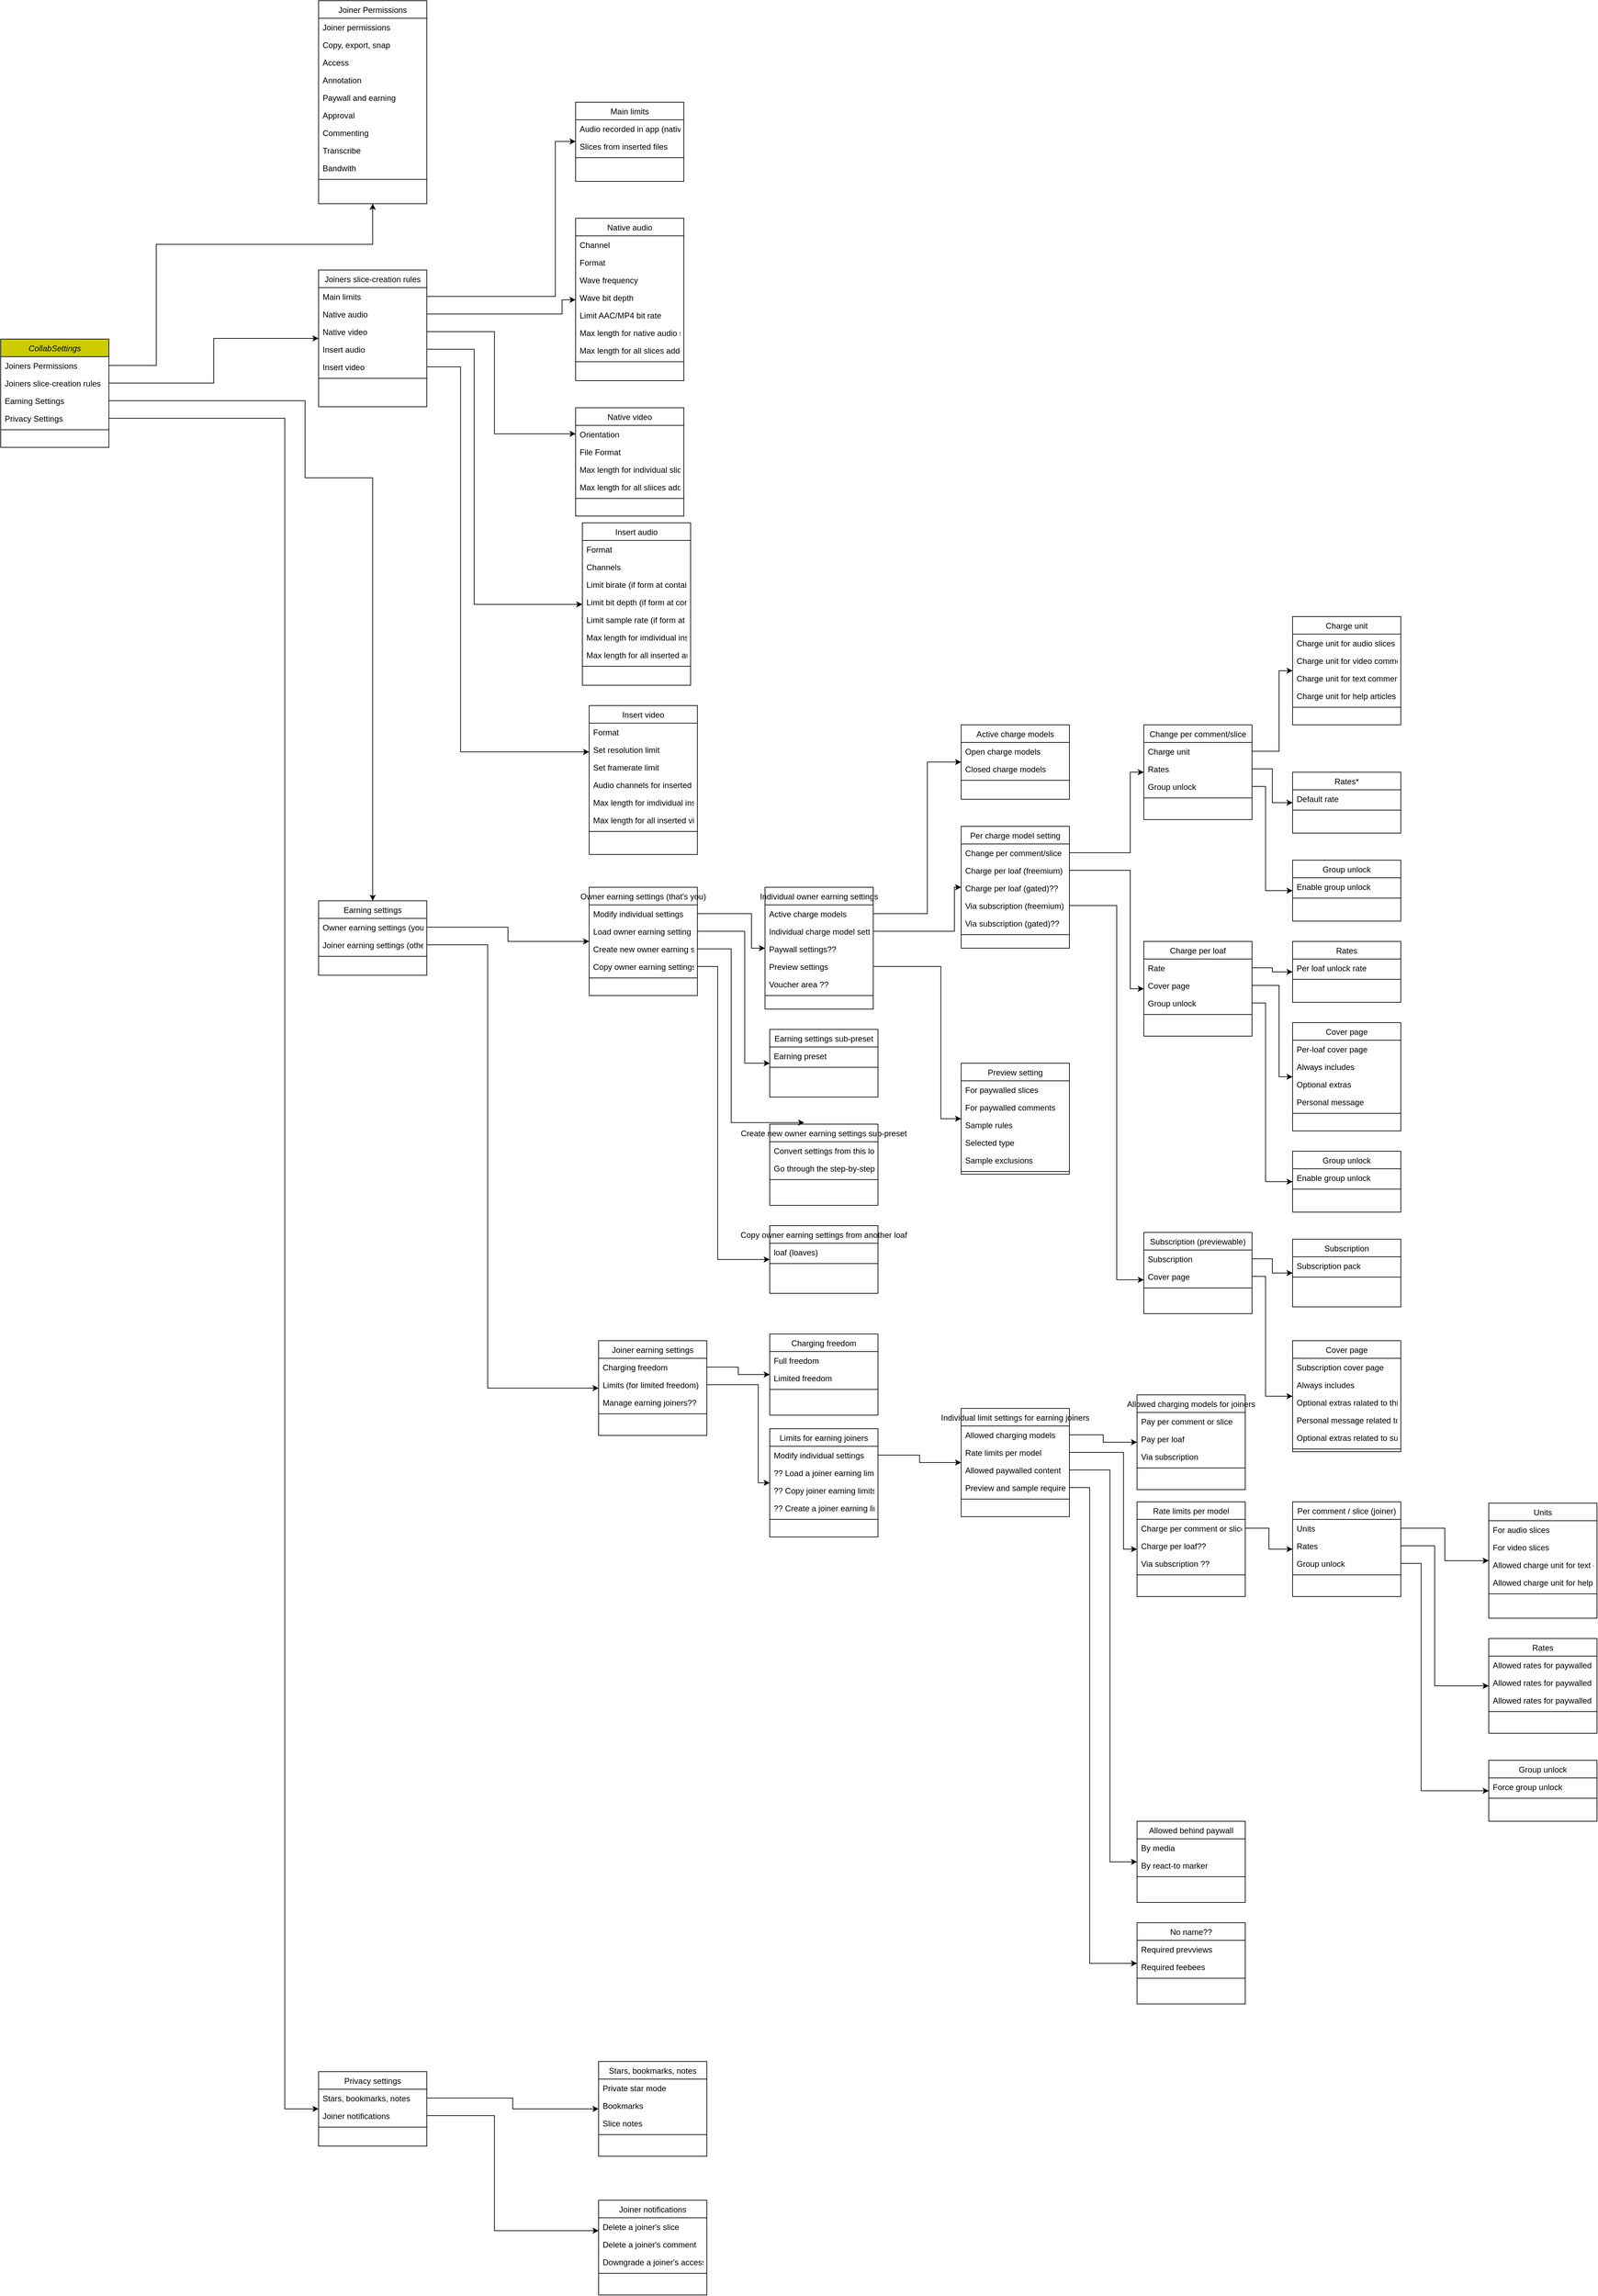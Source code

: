 <mxfile version="20.2.0" type="device"><diagram id="C5RBs43oDa-KdzZeNtuy" name="Page-1"><mxGraphModel dx="3722" dy="3092" grid="1" gridSize="10" guides="1" tooltips="1" connect="1" arrows="1" fold="1" page="1" pageScale="1" pageWidth="827" pageHeight="1169" math="0" shadow="0"><root><mxCell id="WIyWlLk6GJQsqaUBKTNV-0"/><mxCell id="WIyWlLk6GJQsqaUBKTNV-1" parent="WIyWlLk6GJQsqaUBKTNV-0"/><mxCell id="zkfFHV4jXpPFQw0GAbJ--0" value="CollabSettings" style="swimlane;fontStyle=2;align=center;verticalAlign=top;childLayout=stackLayout;horizontal=1;startSize=26;horizontalStack=0;resizeParent=1;resizeLast=0;collapsible=1;marginBottom=0;rounded=0;shadow=0;strokeWidth=1;fillColor=#CCCC00;" parent="WIyWlLk6GJQsqaUBKTNV-1" vertex="1"><mxGeometry x="-470" y="480" width="160" height="160" as="geometry"><mxRectangle x="230" y="140" width="160" height="26" as="alternateBounds"/></mxGeometry></mxCell><mxCell id="zkfFHV4jXpPFQw0GAbJ--1" value="Joiners Permissions" style="text;align=left;verticalAlign=top;spacingLeft=4;spacingRight=4;overflow=hidden;rotatable=0;points=[[0,0.5],[1,0.5]];portConstraint=eastwest;" parent="zkfFHV4jXpPFQw0GAbJ--0" vertex="1"><mxGeometry y="26" width="160" height="26" as="geometry"/></mxCell><mxCell id="zkfFHV4jXpPFQw0GAbJ--2" value="Joiners slice-creation rules" style="text;align=left;verticalAlign=top;spacingLeft=4;spacingRight=4;overflow=hidden;rotatable=0;points=[[0,0.5],[1,0.5]];portConstraint=eastwest;rounded=0;shadow=0;html=0;" parent="zkfFHV4jXpPFQw0GAbJ--0" vertex="1"><mxGeometry y="52" width="160" height="26" as="geometry"/></mxCell><mxCell id="zkfFHV4jXpPFQw0GAbJ--3" value="Earning Settings" style="text;align=left;verticalAlign=top;spacingLeft=4;spacingRight=4;overflow=hidden;rotatable=0;points=[[0,0.5],[1,0.5]];portConstraint=eastwest;rounded=0;shadow=0;html=0;" parent="zkfFHV4jXpPFQw0GAbJ--0" vertex="1"><mxGeometry y="78" width="160" height="26" as="geometry"/></mxCell><mxCell id="zkfFHV4jXpPFQw0GAbJ--5" value="Privacy Settings" style="text;align=left;verticalAlign=top;spacingLeft=4;spacingRight=4;overflow=hidden;rotatable=0;points=[[0,0.5],[1,0.5]];portConstraint=eastwest;" parent="zkfFHV4jXpPFQw0GAbJ--0" vertex="1"><mxGeometry y="104" width="160" height="26" as="geometry"/></mxCell><mxCell id="zkfFHV4jXpPFQw0GAbJ--4" value="" style="line;html=1;strokeWidth=1;align=left;verticalAlign=middle;spacingTop=-1;spacingLeft=3;spacingRight=3;rotatable=0;labelPosition=right;points=[];portConstraint=eastwest;" parent="zkfFHV4jXpPFQw0GAbJ--0" vertex="1"><mxGeometry y="130" width="160" height="8" as="geometry"/></mxCell><mxCell id="551GLILPwg-snY2Esc87-1" value="Joiner Permissions" style="swimlane;fontStyle=0;align=center;verticalAlign=top;childLayout=stackLayout;horizontal=1;startSize=26;horizontalStack=0;resizeParent=1;resizeLast=0;collapsible=1;marginBottom=0;rounded=0;shadow=0;strokeWidth=1;" parent="WIyWlLk6GJQsqaUBKTNV-1" vertex="1"><mxGeometry y="-20" width="160" height="300" as="geometry"><mxRectangle x="550" y="140" width="160" height="26" as="alternateBounds"/></mxGeometry></mxCell><mxCell id="551GLILPwg-snY2Esc87-2" value="Joiner permissions" style="text;align=left;verticalAlign=top;spacingLeft=4;spacingRight=4;overflow=hidden;rotatable=0;points=[[0,0.5],[1,0.5]];portConstraint=eastwest;" parent="551GLILPwg-snY2Esc87-1" vertex="1"><mxGeometry y="26" width="160" height="26" as="geometry"/></mxCell><mxCell id="551GLILPwg-snY2Esc87-3" value="Copy, export, snap" style="text;align=left;verticalAlign=top;spacingLeft=4;spacingRight=4;overflow=hidden;rotatable=0;points=[[0,0.5],[1,0.5]];portConstraint=eastwest;rounded=0;shadow=0;html=0;" parent="551GLILPwg-snY2Esc87-1" vertex="1"><mxGeometry y="52" width="160" height="26" as="geometry"/></mxCell><mxCell id="551GLILPwg-snY2Esc87-4" value="Access" style="text;align=left;verticalAlign=top;spacingLeft=4;spacingRight=4;overflow=hidden;rotatable=0;points=[[0,0.5],[1,0.5]];portConstraint=eastwest;rounded=0;shadow=0;html=0;" parent="551GLILPwg-snY2Esc87-1" vertex="1"><mxGeometry y="78" width="160" height="26" as="geometry"/></mxCell><mxCell id="551GLILPwg-snY2Esc87-5" value="Annotation" style="text;align=left;verticalAlign=top;spacingLeft=4;spacingRight=4;overflow=hidden;rotatable=0;points=[[0,0.5],[1,0.5]];portConstraint=eastwest;rounded=0;shadow=0;html=0;" parent="551GLILPwg-snY2Esc87-1" vertex="1"><mxGeometry y="104" width="160" height="26" as="geometry"/></mxCell><mxCell id="551GLILPwg-snY2Esc87-6" value="Paywall and earning" style="text;align=left;verticalAlign=top;spacingLeft=4;spacingRight=4;overflow=hidden;rotatable=0;points=[[0,0.5],[1,0.5]];portConstraint=eastwest;rounded=0;shadow=0;html=0;" parent="551GLILPwg-snY2Esc87-1" vertex="1"><mxGeometry y="130" width="160" height="26" as="geometry"/></mxCell><mxCell id="551GLILPwg-snY2Esc87-8" value="Approval" style="text;align=left;verticalAlign=top;spacingLeft=4;spacingRight=4;overflow=hidden;rotatable=0;points=[[0,0.5],[1,0.5]];portConstraint=eastwest;" parent="551GLILPwg-snY2Esc87-1" vertex="1"><mxGeometry y="156" width="160" height="26" as="geometry"/></mxCell><mxCell id="551GLILPwg-snY2Esc87-9" value="Commenting" style="text;align=left;verticalAlign=top;spacingLeft=4;spacingRight=4;overflow=hidden;rotatable=0;points=[[0,0.5],[1,0.5]];portConstraint=eastwest;" parent="551GLILPwg-snY2Esc87-1" vertex="1"><mxGeometry y="182" width="160" height="26" as="geometry"/></mxCell><mxCell id="551GLILPwg-snY2Esc87-10" value="Transcribe" style="text;align=left;verticalAlign=top;spacingLeft=4;spacingRight=4;overflow=hidden;rotatable=0;points=[[0,0.5],[1,0.5]];portConstraint=eastwest;" parent="551GLILPwg-snY2Esc87-1" vertex="1"><mxGeometry y="208" width="160" height="26" as="geometry"/></mxCell><mxCell id="551GLILPwg-snY2Esc87-11" value="Bandwith" style="text;align=left;verticalAlign=top;spacingLeft=4;spacingRight=4;overflow=hidden;rotatable=0;points=[[0,0.5],[1,0.5]];portConstraint=eastwest;" parent="551GLILPwg-snY2Esc87-1" vertex="1"><mxGeometry y="234" width="160" height="26" as="geometry"/></mxCell><mxCell id="551GLILPwg-snY2Esc87-7" value="" style="line;html=1;strokeWidth=1;align=left;verticalAlign=middle;spacingTop=-1;spacingLeft=3;spacingRight=3;rotatable=0;labelPosition=right;points=[];portConstraint=eastwest;" parent="551GLILPwg-snY2Esc87-1" vertex="1"><mxGeometry y="260" width="160" height="8" as="geometry"/></mxCell><mxCell id="551GLILPwg-snY2Esc87-13" style="edgeStyle=orthogonalEdgeStyle;rounded=0;orthogonalLoop=1;jettySize=auto;html=1;" parent="WIyWlLk6GJQsqaUBKTNV-1" source="zkfFHV4jXpPFQw0GAbJ--1" target="551GLILPwg-snY2Esc87-1" edge="1"><mxGeometry relative="1" as="geometry"><Array as="points"><mxPoint x="-240" y="519"/><mxPoint x="-240" y="340"/><mxPoint x="80" y="340"/></Array></mxGeometry></mxCell><mxCell id="551GLILPwg-snY2Esc87-14" value="Joiners slice-creation rules" style="swimlane;fontStyle=0;align=center;verticalAlign=top;childLayout=stackLayout;horizontal=1;startSize=26;horizontalStack=0;resizeParent=1;resizeLast=0;collapsible=1;marginBottom=0;rounded=0;shadow=0;strokeWidth=1;" parent="WIyWlLk6GJQsqaUBKTNV-1" vertex="1"><mxGeometry y="378" width="160" height="202" as="geometry"><mxRectangle x="550" y="140" width="160" height="26" as="alternateBounds"/></mxGeometry></mxCell><mxCell id="551GLILPwg-snY2Esc87-15" value="Main limits" style="text;align=left;verticalAlign=top;spacingLeft=4;spacingRight=4;overflow=hidden;rotatable=0;points=[[0,0.5],[1,0.5]];portConstraint=eastwest;" parent="551GLILPwg-snY2Esc87-14" vertex="1"><mxGeometry y="26" width="160" height="26" as="geometry"/></mxCell><mxCell id="551GLILPwg-snY2Esc87-16" value="Native audio" style="text;align=left;verticalAlign=top;spacingLeft=4;spacingRight=4;overflow=hidden;rotatable=0;points=[[0,0.5],[1,0.5]];portConstraint=eastwest;rounded=0;shadow=0;html=0;" parent="551GLILPwg-snY2Esc87-14" vertex="1"><mxGeometry y="52" width="160" height="26" as="geometry"/></mxCell><mxCell id="551GLILPwg-snY2Esc87-17" value="Native video" style="text;align=left;verticalAlign=top;spacingLeft=4;spacingRight=4;overflow=hidden;rotatable=0;points=[[0,0.5],[1,0.5]];portConstraint=eastwest;rounded=0;shadow=0;html=0;" parent="551GLILPwg-snY2Esc87-14" vertex="1"><mxGeometry y="78" width="160" height="26" as="geometry"/></mxCell><mxCell id="551GLILPwg-snY2Esc87-18" value="Insert audio" style="text;align=left;verticalAlign=top;spacingLeft=4;spacingRight=4;overflow=hidden;rotatable=0;points=[[0,0.5],[1,0.5]];portConstraint=eastwest;rounded=0;shadow=0;html=0;" parent="551GLILPwg-snY2Esc87-14" vertex="1"><mxGeometry y="104" width="160" height="26" as="geometry"/></mxCell><mxCell id="551GLILPwg-snY2Esc87-19" value="Insert video" style="text;align=left;verticalAlign=top;spacingLeft=4;spacingRight=4;overflow=hidden;rotatable=0;points=[[0,0.5],[1,0.5]];portConstraint=eastwest;rounded=0;shadow=0;html=0;" parent="551GLILPwg-snY2Esc87-14" vertex="1"><mxGeometry y="130" width="160" height="26" as="geometry"/></mxCell><mxCell id="551GLILPwg-snY2Esc87-24" value="" style="line;html=1;strokeWidth=1;align=left;verticalAlign=middle;spacingTop=-1;spacingLeft=3;spacingRight=3;rotatable=0;labelPosition=right;points=[];portConstraint=eastwest;" parent="551GLILPwg-snY2Esc87-14" vertex="1"><mxGeometry y="156" width="160" height="8" as="geometry"/></mxCell><mxCell id="551GLILPwg-snY2Esc87-27" style="edgeStyle=orthogonalEdgeStyle;rounded=0;orthogonalLoop=1;jettySize=auto;html=1;" parent="WIyWlLk6GJQsqaUBKTNV-1" source="zkfFHV4jXpPFQw0GAbJ--2" target="551GLILPwg-snY2Esc87-14" edge="1"><mxGeometry relative="1" as="geometry"/></mxCell><mxCell id="E5x-YJWi8Fzxq0-gZAwj-0" value="Main limits" style="swimlane;fontStyle=0;align=center;verticalAlign=top;childLayout=stackLayout;horizontal=1;startSize=26;horizontalStack=0;resizeParent=1;resizeLast=0;collapsible=1;marginBottom=0;rounded=0;shadow=0;strokeWidth=1;" parent="WIyWlLk6GJQsqaUBKTNV-1" vertex="1"><mxGeometry x="380" y="130" width="160" height="117" as="geometry"><mxRectangle x="550" y="140" width="160" height="26" as="alternateBounds"/></mxGeometry></mxCell><mxCell id="E5x-YJWi8Fzxq0-gZAwj-1" value="Audio recorded in app (native)" style="text;align=left;verticalAlign=top;spacingLeft=4;spacingRight=4;overflow=hidden;rotatable=0;points=[[0,0.5],[1,0.5]];portConstraint=eastwest;" parent="E5x-YJWi8Fzxq0-gZAwj-0" vertex="1"><mxGeometry y="26" width="160" height="26" as="geometry"/></mxCell><mxCell id="E5x-YJWi8Fzxq0-gZAwj-2" value="Slices from inserted files" style="text;align=left;verticalAlign=top;spacingLeft=4;spacingRight=4;overflow=hidden;rotatable=0;points=[[0,0.5],[1,0.5]];portConstraint=eastwest;rounded=0;shadow=0;html=0;" parent="E5x-YJWi8Fzxq0-gZAwj-0" vertex="1"><mxGeometry y="52" width="160" height="26" as="geometry"/></mxCell><mxCell id="E5x-YJWi8Fzxq0-gZAwj-6" value="" style="line;html=1;strokeWidth=1;align=left;verticalAlign=middle;spacingTop=-1;spacingLeft=3;spacingRight=3;rotatable=0;labelPosition=right;points=[];portConstraint=eastwest;" parent="E5x-YJWi8Fzxq0-gZAwj-0" vertex="1"><mxGeometry y="78" width="160" height="8" as="geometry"/></mxCell><mxCell id="E5x-YJWi8Fzxq0-gZAwj-7" value="Native audio" style="swimlane;fontStyle=0;align=center;verticalAlign=top;childLayout=stackLayout;horizontal=1;startSize=26;horizontalStack=0;resizeParent=1;resizeLast=0;collapsible=1;marginBottom=0;rounded=0;shadow=0;strokeWidth=1;" parent="WIyWlLk6GJQsqaUBKTNV-1" vertex="1"><mxGeometry x="380" y="301.5" width="160" height="240" as="geometry"><mxRectangle x="550" y="140" width="160" height="26" as="alternateBounds"/></mxGeometry></mxCell><mxCell id="E5x-YJWi8Fzxq0-gZAwj-8" value="Channel" style="text;align=left;verticalAlign=top;spacingLeft=4;spacingRight=4;overflow=hidden;rotatable=0;points=[[0,0.5],[1,0.5]];portConstraint=eastwest;" parent="E5x-YJWi8Fzxq0-gZAwj-7" vertex="1"><mxGeometry y="26" width="160" height="26" as="geometry"/></mxCell><mxCell id="E5x-YJWi8Fzxq0-gZAwj-9" value="Format" style="text;align=left;verticalAlign=top;spacingLeft=4;spacingRight=4;overflow=hidden;rotatable=0;points=[[0,0.5],[1,0.5]];portConstraint=eastwest;rounded=0;shadow=0;html=0;" parent="E5x-YJWi8Fzxq0-gZAwj-7" vertex="1"><mxGeometry y="52" width="160" height="26" as="geometry"/></mxCell><mxCell id="E5x-YJWi8Fzxq0-gZAwj-11" value="Wave frequency" style="text;align=left;verticalAlign=top;spacingLeft=4;spacingRight=4;overflow=hidden;rotatable=0;points=[[0,0.5],[1,0.5]];portConstraint=eastwest;rounded=0;shadow=0;html=0;" parent="E5x-YJWi8Fzxq0-gZAwj-7" vertex="1"><mxGeometry y="78" width="160" height="26" as="geometry"/></mxCell><mxCell id="E5x-YJWi8Fzxq0-gZAwj-12" value="Wave bit depth" style="text;align=left;verticalAlign=top;spacingLeft=4;spacingRight=4;overflow=hidden;rotatable=0;points=[[0,0.5],[1,0.5]];portConstraint=eastwest;rounded=0;shadow=0;html=0;" parent="E5x-YJWi8Fzxq0-gZAwj-7" vertex="1"><mxGeometry y="104" width="160" height="26" as="geometry"/></mxCell><mxCell id="E5x-YJWi8Fzxq0-gZAwj-13" value="Limit AAC/MP4 bit rate" style="text;align=left;verticalAlign=top;spacingLeft=4;spacingRight=4;overflow=hidden;rotatable=0;points=[[0,0.5],[1,0.5]];portConstraint=eastwest;rounded=0;shadow=0;html=0;" parent="E5x-YJWi8Fzxq0-gZAwj-7" vertex="1"><mxGeometry y="130" width="160" height="26" as="geometry"/></mxCell><mxCell id="E5x-YJWi8Fzxq0-gZAwj-14" value="Max length for native audio slices" style="text;align=left;verticalAlign=top;spacingLeft=4;spacingRight=4;overflow=hidden;rotatable=0;points=[[0,0.5],[1,0.5]];portConstraint=eastwest;rounded=0;shadow=0;html=0;" parent="E5x-YJWi8Fzxq0-gZAwj-7" vertex="1"><mxGeometry y="156" width="160" height="26" as="geometry"/></mxCell><mxCell id="E5x-YJWi8Fzxq0-gZAwj-15" value="Max length for all slices added by single joiner" style="text;align=left;verticalAlign=top;spacingLeft=4;spacingRight=4;overflow=hidden;rotatable=0;points=[[0,0.5],[1,0.5]];portConstraint=eastwest;rounded=0;shadow=0;html=0;" parent="E5x-YJWi8Fzxq0-gZAwj-7" vertex="1"><mxGeometry y="182" width="160" height="26" as="geometry"/></mxCell><mxCell id="E5x-YJWi8Fzxq0-gZAwj-10" value="" style="line;html=1;strokeWidth=1;align=left;verticalAlign=middle;spacingTop=-1;spacingLeft=3;spacingRight=3;rotatable=0;labelPosition=right;points=[];portConstraint=eastwest;" parent="E5x-YJWi8Fzxq0-gZAwj-7" vertex="1"><mxGeometry y="208" width="160" height="8" as="geometry"/></mxCell><mxCell id="E5x-YJWi8Fzxq0-gZAwj-16" style="edgeStyle=orthogonalEdgeStyle;rounded=0;orthogonalLoop=1;jettySize=auto;html=1;" parent="WIyWlLk6GJQsqaUBKTNV-1" source="551GLILPwg-snY2Esc87-15" target="E5x-YJWi8Fzxq0-gZAwj-0" edge="1"><mxGeometry relative="1" as="geometry"><Array as="points"><mxPoint x="350" y="417"/><mxPoint x="350" y="188"/></Array></mxGeometry></mxCell><mxCell id="E5x-YJWi8Fzxq0-gZAwj-17" style="edgeStyle=orthogonalEdgeStyle;rounded=0;orthogonalLoop=1;jettySize=auto;html=1;" parent="WIyWlLk6GJQsqaUBKTNV-1" source="551GLILPwg-snY2Esc87-16" target="E5x-YJWi8Fzxq0-gZAwj-7" edge="1"><mxGeometry relative="1" as="geometry"><Array as="points"><mxPoint x="360" y="443"/><mxPoint x="360" y="422"/></Array></mxGeometry></mxCell><mxCell id="E5x-YJWi8Fzxq0-gZAwj-18" value="Native video" style="swimlane;fontStyle=0;align=center;verticalAlign=top;childLayout=stackLayout;horizontal=1;startSize=26;horizontalStack=0;resizeParent=1;resizeLast=0;collapsible=1;marginBottom=0;rounded=0;shadow=0;strokeWidth=1;" parent="WIyWlLk6GJQsqaUBKTNV-1" vertex="1"><mxGeometry x="380" y="581.5" width="160" height="160" as="geometry"><mxRectangle x="550" y="140" width="160" height="26" as="alternateBounds"/></mxGeometry></mxCell><mxCell id="E5x-YJWi8Fzxq0-gZAwj-19" value="Orientation" style="text;align=left;verticalAlign=top;spacingLeft=4;spacingRight=4;overflow=hidden;rotatable=0;points=[[0,0.5],[1,0.5]];portConstraint=eastwest;" parent="E5x-YJWi8Fzxq0-gZAwj-18" vertex="1"><mxGeometry y="26" width="160" height="26" as="geometry"/></mxCell><mxCell id="E5x-YJWi8Fzxq0-gZAwj-20" value="File Format" style="text;align=left;verticalAlign=top;spacingLeft=4;spacingRight=4;overflow=hidden;rotatable=0;points=[[0,0.5],[1,0.5]];portConstraint=eastwest;rounded=0;shadow=0;html=0;" parent="E5x-YJWi8Fzxq0-gZAwj-18" vertex="1"><mxGeometry y="52" width="160" height="26" as="geometry"/></mxCell><mxCell id="E5x-YJWi8Fzxq0-gZAwj-21" value="Max length for individual slices" style="text;align=left;verticalAlign=top;spacingLeft=4;spacingRight=4;overflow=hidden;rotatable=0;points=[[0,0.5],[1,0.5]];portConstraint=eastwest;rounded=0;shadow=0;html=0;" parent="E5x-YJWi8Fzxq0-gZAwj-18" vertex="1"><mxGeometry y="78" width="160" height="26" as="geometry"/></mxCell><mxCell id="E5x-YJWi8Fzxq0-gZAwj-22" value="Max length for all sliices added by single joiner" style="text;align=left;verticalAlign=top;spacingLeft=4;spacingRight=4;overflow=hidden;rotatable=0;points=[[0,0.5],[1,0.5]];portConstraint=eastwest;rounded=0;shadow=0;html=0;" parent="E5x-YJWi8Fzxq0-gZAwj-18" vertex="1"><mxGeometry y="104" width="160" height="26" as="geometry"/></mxCell><mxCell id="E5x-YJWi8Fzxq0-gZAwj-26" value="" style="line;html=1;strokeWidth=1;align=left;verticalAlign=middle;spacingTop=-1;spacingLeft=3;spacingRight=3;rotatable=0;labelPosition=right;points=[];portConstraint=eastwest;" parent="E5x-YJWi8Fzxq0-gZAwj-18" vertex="1"><mxGeometry y="130" width="160" height="8" as="geometry"/></mxCell><mxCell id="E5x-YJWi8Fzxq0-gZAwj-27" style="edgeStyle=orthogonalEdgeStyle;rounded=0;orthogonalLoop=1;jettySize=auto;html=1;" parent="WIyWlLk6GJQsqaUBKTNV-1" source="551GLILPwg-snY2Esc87-17" target="E5x-YJWi8Fzxq0-gZAwj-18" edge="1"><mxGeometry relative="1" as="geometry"><Array as="points"><mxPoint x="260" y="469"/><mxPoint x="260" y="620"/></Array></mxGeometry></mxCell><mxCell id="E5x-YJWi8Fzxq0-gZAwj-28" value="Insert audio" style="swimlane;fontStyle=0;align=center;verticalAlign=top;childLayout=stackLayout;horizontal=1;startSize=26;horizontalStack=0;resizeParent=1;resizeLast=0;collapsible=1;marginBottom=0;rounded=0;shadow=0;strokeWidth=1;" parent="WIyWlLk6GJQsqaUBKTNV-1" vertex="1"><mxGeometry x="390" y="751.5" width="160" height="240" as="geometry"><mxRectangle x="550" y="140" width="160" height="26" as="alternateBounds"/></mxGeometry></mxCell><mxCell id="E5x-YJWi8Fzxq0-gZAwj-29" value="Format " style="text;align=left;verticalAlign=top;spacingLeft=4;spacingRight=4;overflow=hidden;rotatable=0;points=[[0,0.5],[1,0.5]];portConstraint=eastwest;" parent="E5x-YJWi8Fzxq0-gZAwj-28" vertex="1"><mxGeometry y="26" width="160" height="26" as="geometry"/></mxCell><mxCell id="E5x-YJWi8Fzxq0-gZAwj-30" value="Channels" style="text;align=left;verticalAlign=top;spacingLeft=4;spacingRight=4;overflow=hidden;rotatable=0;points=[[0,0.5],[1,0.5]];portConstraint=eastwest;rounded=0;shadow=0;html=0;" parent="E5x-YJWi8Fzxq0-gZAwj-28" vertex="1"><mxGeometry y="52" width="160" height="26" as="geometry"/></mxCell><mxCell id="E5x-YJWi8Fzxq0-gZAwj-31" value="Limit birate (if form at contains)&#10;" style="text;align=left;verticalAlign=top;spacingLeft=4;spacingRight=4;overflow=hidden;rotatable=0;points=[[0,0.5],[1,0.5]];portConstraint=eastwest;rounded=0;shadow=0;html=0;" parent="E5x-YJWi8Fzxq0-gZAwj-28" vertex="1"><mxGeometry y="78" width="160" height="26" as="geometry"/></mxCell><mxCell id="E5x-YJWi8Fzxq0-gZAwj-32" value="Limit bit depth (if form at contains)" style="text;align=left;verticalAlign=top;spacingLeft=4;spacingRight=4;overflow=hidden;rotatable=0;points=[[0,0.5],[1,0.5]];portConstraint=eastwest;rounded=0;shadow=0;html=0;" parent="E5x-YJWi8Fzxq0-gZAwj-28" vertex="1"><mxGeometry y="104" width="160" height="26" as="geometry"/></mxCell><mxCell id="E5x-YJWi8Fzxq0-gZAwj-33" value="Limit sample rate (if form at contains)" style="text;align=left;verticalAlign=top;spacingLeft=4;spacingRight=4;overflow=hidden;rotatable=0;points=[[0,0.5],[1,0.5]];portConstraint=eastwest;rounded=0;shadow=0;html=0;" parent="E5x-YJWi8Fzxq0-gZAwj-28" vertex="1"><mxGeometry y="130" width="160" height="26" as="geometry"/></mxCell><mxCell id="E5x-YJWi8Fzxq0-gZAwj-34" value="Max length for imdividual inserted audio slices" style="text;align=left;verticalAlign=top;spacingLeft=4;spacingRight=4;overflow=hidden;rotatable=0;points=[[0,0.5],[1,0.5]];portConstraint=eastwest;rounded=0;shadow=0;html=0;" parent="E5x-YJWi8Fzxq0-gZAwj-28" vertex="1"><mxGeometry y="156" width="160" height="26" as="geometry"/></mxCell><mxCell id="E5x-YJWi8Fzxq0-gZAwj-35" value="Max length for all inserted audio slice from a single joiner" style="text;align=left;verticalAlign=top;spacingLeft=4;spacingRight=4;overflow=hidden;rotatable=0;points=[[0,0.5],[1,0.5]];portConstraint=eastwest;rounded=0;shadow=0;html=0;" parent="E5x-YJWi8Fzxq0-gZAwj-28" vertex="1"><mxGeometry y="182" width="160" height="26" as="geometry"/></mxCell><mxCell id="E5x-YJWi8Fzxq0-gZAwj-36" value="" style="line;html=1;strokeWidth=1;align=left;verticalAlign=middle;spacingTop=-1;spacingLeft=3;spacingRight=3;rotatable=0;labelPosition=right;points=[];portConstraint=eastwest;" parent="E5x-YJWi8Fzxq0-gZAwj-28" vertex="1"><mxGeometry y="208" width="160" height="8" as="geometry"/></mxCell><mxCell id="E5x-YJWi8Fzxq0-gZAwj-37" value="Insert video" style="swimlane;fontStyle=0;align=center;verticalAlign=top;childLayout=stackLayout;horizontal=1;startSize=26;horizontalStack=0;resizeParent=1;resizeLast=0;collapsible=1;marginBottom=0;rounded=0;shadow=0;strokeWidth=1;" parent="WIyWlLk6GJQsqaUBKTNV-1" vertex="1"><mxGeometry x="400" y="1021.5" width="160" height="220" as="geometry"><mxRectangle x="550" y="140" width="160" height="26" as="alternateBounds"/></mxGeometry></mxCell><mxCell id="E5x-YJWi8Fzxq0-gZAwj-38" value="Format " style="text;align=left;verticalAlign=top;spacingLeft=4;spacingRight=4;overflow=hidden;rotatable=0;points=[[0,0.5],[1,0.5]];portConstraint=eastwest;" parent="E5x-YJWi8Fzxq0-gZAwj-37" vertex="1"><mxGeometry y="26" width="160" height="26" as="geometry"/></mxCell><mxCell id="E5x-YJWi8Fzxq0-gZAwj-39" value="Set resolution limit" style="text;align=left;verticalAlign=top;spacingLeft=4;spacingRight=4;overflow=hidden;rotatable=0;points=[[0,0.5],[1,0.5]];portConstraint=eastwest;rounded=0;shadow=0;html=0;" parent="E5x-YJWi8Fzxq0-gZAwj-37" vertex="1"><mxGeometry y="52" width="160" height="26" as="geometry"/></mxCell><mxCell id="E5x-YJWi8Fzxq0-gZAwj-40" value="Set framerate limit" style="text;align=left;verticalAlign=top;spacingLeft=4;spacingRight=4;overflow=hidden;rotatable=0;points=[[0,0.5],[1,0.5]];portConstraint=eastwest;rounded=0;shadow=0;html=0;" parent="E5x-YJWi8Fzxq0-gZAwj-37" vertex="1"><mxGeometry y="78" width="160" height="26" as="geometry"/></mxCell><mxCell id="E5x-YJWi8Fzxq0-gZAwj-41" value="Audio channels for inserted video slices" style="text;align=left;verticalAlign=top;spacingLeft=4;spacingRight=4;overflow=hidden;rotatable=0;points=[[0,0.5],[1,0.5]];portConstraint=eastwest;rounded=0;shadow=0;html=0;" parent="E5x-YJWi8Fzxq0-gZAwj-37" vertex="1"><mxGeometry y="104" width="160" height="26" as="geometry"/></mxCell><mxCell id="E5x-YJWi8Fzxq0-gZAwj-43" value="Max length for imdividual inserted video slices" style="text;align=left;verticalAlign=top;spacingLeft=4;spacingRight=4;overflow=hidden;rotatable=0;points=[[0,0.5],[1,0.5]];portConstraint=eastwest;rounded=0;shadow=0;html=0;" parent="E5x-YJWi8Fzxq0-gZAwj-37" vertex="1"><mxGeometry y="130" width="160" height="26" as="geometry"/></mxCell><mxCell id="E5x-YJWi8Fzxq0-gZAwj-44" value="Max length for all inserted video slice from a single joiner" style="text;align=left;verticalAlign=top;spacingLeft=4;spacingRight=4;overflow=hidden;rotatable=0;points=[[0,0.5],[1,0.5]];portConstraint=eastwest;rounded=0;shadow=0;html=0;" parent="E5x-YJWi8Fzxq0-gZAwj-37" vertex="1"><mxGeometry y="156" width="160" height="26" as="geometry"/></mxCell><mxCell id="E5x-YJWi8Fzxq0-gZAwj-45" value="" style="line;html=1;strokeWidth=1;align=left;verticalAlign=middle;spacingTop=-1;spacingLeft=3;spacingRight=3;rotatable=0;labelPosition=right;points=[];portConstraint=eastwest;" parent="E5x-YJWi8Fzxq0-gZAwj-37" vertex="1"><mxGeometry y="182" width="160" height="8" as="geometry"/></mxCell><mxCell id="E5x-YJWi8Fzxq0-gZAwj-46" style="edgeStyle=orthogonalEdgeStyle;rounded=0;orthogonalLoop=1;jettySize=auto;html=1;" parent="WIyWlLk6GJQsqaUBKTNV-1" source="551GLILPwg-snY2Esc87-18" target="E5x-YJWi8Fzxq0-gZAwj-28" edge="1"><mxGeometry relative="1" as="geometry"><Array as="points"><mxPoint x="230" y="495"/><mxPoint x="230" y="872"/></Array></mxGeometry></mxCell><mxCell id="E5x-YJWi8Fzxq0-gZAwj-47" style="edgeStyle=orthogonalEdgeStyle;rounded=0;orthogonalLoop=1;jettySize=auto;html=1;" parent="WIyWlLk6GJQsqaUBKTNV-1" source="551GLILPwg-snY2Esc87-19" target="E5x-YJWi8Fzxq0-gZAwj-37" edge="1"><mxGeometry relative="1" as="geometry"><Array as="points"><mxPoint x="210" y="521"/><mxPoint x="210" y="1090"/></Array></mxGeometry></mxCell><mxCell id="E5x-YJWi8Fzxq0-gZAwj-48" value="Earning settings" style="swimlane;fontStyle=0;align=center;verticalAlign=top;childLayout=stackLayout;horizontal=1;startSize=26;horizontalStack=0;resizeParent=1;resizeLast=0;collapsible=1;marginBottom=0;rounded=0;shadow=0;strokeWidth=1;" parent="WIyWlLk6GJQsqaUBKTNV-1" vertex="1"><mxGeometry y="1310" width="160" height="110" as="geometry"><mxRectangle x="550" y="140" width="160" height="26" as="alternateBounds"/></mxGeometry></mxCell><mxCell id="E5x-YJWi8Fzxq0-gZAwj-49" value="Owner earning settings (you)" style="text;align=left;verticalAlign=top;spacingLeft=4;spacingRight=4;overflow=hidden;rotatable=0;points=[[0,0.5],[1,0.5]];portConstraint=eastwest;" parent="E5x-YJWi8Fzxq0-gZAwj-48" vertex="1"><mxGeometry y="26" width="160" height="26" as="geometry"/></mxCell><mxCell id="E5x-YJWi8Fzxq0-gZAwj-50" value="Joiner earning settings (others)" style="text;align=left;verticalAlign=top;spacingLeft=4;spacingRight=4;overflow=hidden;rotatable=0;points=[[0,0.5],[1,0.5]];portConstraint=eastwest;rounded=0;shadow=0;html=0;" parent="E5x-YJWi8Fzxq0-gZAwj-48" vertex="1"><mxGeometry y="52" width="160" height="26" as="geometry"/></mxCell><mxCell id="E5x-YJWi8Fzxq0-gZAwj-54" value="" style="line;html=1;strokeWidth=1;align=left;verticalAlign=middle;spacingTop=-1;spacingLeft=3;spacingRight=3;rotatable=0;labelPosition=right;points=[];portConstraint=eastwest;" parent="E5x-YJWi8Fzxq0-gZAwj-48" vertex="1"><mxGeometry y="78" width="160" height="8" as="geometry"/></mxCell><mxCell id="E5x-YJWi8Fzxq0-gZAwj-55" style="edgeStyle=orthogonalEdgeStyle;rounded=0;orthogonalLoop=1;jettySize=auto;html=1;" parent="WIyWlLk6GJQsqaUBKTNV-1" source="zkfFHV4jXpPFQw0GAbJ--3" target="E5x-YJWi8Fzxq0-gZAwj-48" edge="1"><mxGeometry relative="1" as="geometry"><Array as="points"><mxPoint x="-20" y="571"/><mxPoint x="-20" y="685"/></Array></mxGeometry></mxCell><mxCell id="E5x-YJWi8Fzxq0-gZAwj-56" value="Owner earning settings (that's you)" style="swimlane;fontStyle=0;align=center;verticalAlign=top;childLayout=stackLayout;horizontal=1;startSize=26;horizontalStack=0;resizeParent=1;resizeLast=0;collapsible=1;marginBottom=0;rounded=0;shadow=0;strokeWidth=1;" parent="WIyWlLk6GJQsqaUBKTNV-1" vertex="1"><mxGeometry x="400" y="1290" width="160" height="160" as="geometry"><mxRectangle x="550" y="140" width="160" height="26" as="alternateBounds"/></mxGeometry></mxCell><mxCell id="E5x-YJWi8Fzxq0-gZAwj-57" value="Modify individual settings" style="text;align=left;verticalAlign=top;spacingLeft=4;spacingRight=4;overflow=hidden;rotatable=0;points=[[0,0.5],[1,0.5]];portConstraint=eastwest;" parent="E5x-YJWi8Fzxq0-gZAwj-56" vertex="1"><mxGeometry y="26" width="160" height="26" as="geometry"/></mxCell><mxCell id="E5x-YJWi8Fzxq0-gZAwj-58" value="Load owner earning setting sub-preset" style="text;align=left;verticalAlign=top;spacingLeft=4;spacingRight=4;overflow=hidden;rotatable=0;points=[[0,0.5],[1,0.5]];portConstraint=eastwest;rounded=0;shadow=0;html=0;" parent="E5x-YJWi8Fzxq0-gZAwj-56" vertex="1"><mxGeometry y="52" width="160" height="26" as="geometry"/></mxCell><mxCell id="E5x-YJWi8Fzxq0-gZAwj-59" value="Create new owner earning settings sub-preset" style="text;align=left;verticalAlign=top;spacingLeft=4;spacingRight=4;overflow=hidden;rotatable=0;points=[[0,0.5],[1,0.5]];portConstraint=eastwest;rounded=0;shadow=0;html=0;" parent="E5x-YJWi8Fzxq0-gZAwj-56" vertex="1"><mxGeometry y="78" width="160" height="26" as="geometry"/></mxCell><mxCell id="E5x-YJWi8Fzxq0-gZAwj-60" value="Copy owner earning settings from another loaf" style="text;align=left;verticalAlign=top;spacingLeft=4;spacingRight=4;overflow=hidden;rotatable=0;points=[[0,0.5],[1,0.5]];portConstraint=eastwest;rounded=0;shadow=0;html=0;" parent="E5x-YJWi8Fzxq0-gZAwj-56" vertex="1"><mxGeometry y="104" width="160" height="26" as="geometry"/></mxCell><mxCell id="E5x-YJWi8Fzxq0-gZAwj-61" value="" style="line;html=1;strokeWidth=1;align=left;verticalAlign=middle;spacingTop=-1;spacingLeft=3;spacingRight=3;rotatable=0;labelPosition=right;points=[];portConstraint=eastwest;" parent="E5x-YJWi8Fzxq0-gZAwj-56" vertex="1"><mxGeometry y="130" width="160" height="8" as="geometry"/></mxCell><mxCell id="E5x-YJWi8Fzxq0-gZAwj-62" style="edgeStyle=orthogonalEdgeStyle;rounded=0;orthogonalLoop=1;jettySize=auto;html=1;" parent="WIyWlLk6GJQsqaUBKTNV-1" source="E5x-YJWi8Fzxq0-gZAwj-49" target="E5x-YJWi8Fzxq0-gZAwj-56" edge="1"><mxGeometry relative="1" as="geometry"/></mxCell><mxCell id="E5x-YJWi8Fzxq0-gZAwj-63" value="Individual owner earning settings" style="swimlane;fontStyle=0;align=center;verticalAlign=top;childLayout=stackLayout;horizontal=1;startSize=26;horizontalStack=0;resizeParent=1;resizeLast=0;collapsible=1;marginBottom=0;rounded=0;shadow=0;strokeWidth=1;" parent="WIyWlLk6GJQsqaUBKTNV-1" vertex="1"><mxGeometry x="660" y="1290" width="160" height="180" as="geometry"><mxRectangle x="550" y="140" width="160" height="26" as="alternateBounds"/></mxGeometry></mxCell><mxCell id="E5x-YJWi8Fzxq0-gZAwj-64" value="Active charge models" style="text;align=left;verticalAlign=top;spacingLeft=4;spacingRight=4;overflow=hidden;rotatable=0;points=[[0,0.5],[1,0.5]];portConstraint=eastwest;" parent="E5x-YJWi8Fzxq0-gZAwj-63" vertex="1"><mxGeometry y="26" width="160" height="26" as="geometry"/></mxCell><mxCell id="E5x-YJWi8Fzxq0-gZAwj-65" value="Individual charge model settings" style="text;align=left;verticalAlign=top;spacingLeft=4;spacingRight=4;overflow=hidden;rotatable=0;points=[[0,0.5],[1,0.5]];portConstraint=eastwest;rounded=0;shadow=0;html=0;" parent="E5x-YJWi8Fzxq0-gZAwj-63" vertex="1"><mxGeometry y="52" width="160" height="26" as="geometry"/></mxCell><mxCell id="E5x-YJWi8Fzxq0-gZAwj-66" value="Paywall settings??" style="text;align=left;verticalAlign=top;spacingLeft=4;spacingRight=4;overflow=hidden;rotatable=0;points=[[0,0.5],[1,0.5]];portConstraint=eastwest;rounded=0;shadow=0;html=0;" parent="E5x-YJWi8Fzxq0-gZAwj-63" vertex="1"><mxGeometry y="78" width="160" height="26" as="geometry"/></mxCell><mxCell id="E5x-YJWi8Fzxq0-gZAwj-67" value="Preview settings" style="text;align=left;verticalAlign=top;spacingLeft=4;spacingRight=4;overflow=hidden;rotatable=0;points=[[0,0.5],[1,0.5]];portConstraint=eastwest;rounded=0;shadow=0;html=0;" parent="E5x-YJWi8Fzxq0-gZAwj-63" vertex="1"><mxGeometry y="104" width="160" height="26" as="geometry"/></mxCell><mxCell id="E5x-YJWi8Fzxq0-gZAwj-70" value="Voucher area ??" style="text;align=left;verticalAlign=top;spacingLeft=4;spacingRight=4;overflow=hidden;rotatable=0;points=[[0,0.5],[1,0.5]];portConstraint=eastwest;rounded=0;shadow=0;html=0;" parent="E5x-YJWi8Fzxq0-gZAwj-63" vertex="1"><mxGeometry y="130" width="160" height="26" as="geometry"/></mxCell><mxCell id="E5x-YJWi8Fzxq0-gZAwj-68" value="" style="line;html=1;strokeWidth=1;align=left;verticalAlign=middle;spacingTop=-1;spacingLeft=3;spacingRight=3;rotatable=0;labelPosition=right;points=[];portConstraint=eastwest;" parent="E5x-YJWi8Fzxq0-gZAwj-63" vertex="1"><mxGeometry y="156" width="160" height="8" as="geometry"/></mxCell><mxCell id="E5x-YJWi8Fzxq0-gZAwj-69" style="edgeStyle=orthogonalEdgeStyle;rounded=0;orthogonalLoop=1;jettySize=auto;html=1;" parent="WIyWlLk6GJQsqaUBKTNV-1" source="E5x-YJWi8Fzxq0-gZAwj-57" target="E5x-YJWi8Fzxq0-gZAwj-63" edge="1"><mxGeometry relative="1" as="geometry"><Array as="points"><mxPoint x="640" y="1329"/><mxPoint x="640" y="1380"/></Array></mxGeometry></mxCell><mxCell id="E5x-YJWi8Fzxq0-gZAwj-71" value="Active charge models" style="swimlane;fontStyle=0;align=center;verticalAlign=top;childLayout=stackLayout;horizontal=1;startSize=26;horizontalStack=0;resizeParent=1;resizeLast=0;collapsible=1;marginBottom=0;rounded=0;shadow=0;strokeWidth=1;" parent="WIyWlLk6GJQsqaUBKTNV-1" vertex="1"><mxGeometry x="950" y="1050" width="160" height="110" as="geometry"><mxRectangle x="550" y="140" width="160" height="26" as="alternateBounds"/></mxGeometry></mxCell><mxCell id="E5x-YJWi8Fzxq0-gZAwj-72" value="Open charge models" style="text;align=left;verticalAlign=top;spacingLeft=4;spacingRight=4;overflow=hidden;rotatable=0;points=[[0,0.5],[1,0.5]];portConstraint=eastwest;" parent="E5x-YJWi8Fzxq0-gZAwj-71" vertex="1"><mxGeometry y="26" width="160" height="26" as="geometry"/></mxCell><mxCell id="E5x-YJWi8Fzxq0-gZAwj-73" value="Closed charge models" style="text;align=left;verticalAlign=top;spacingLeft=4;spacingRight=4;overflow=hidden;rotatable=0;points=[[0,0.5],[1,0.5]];portConstraint=eastwest;rounded=0;shadow=0;html=0;" parent="E5x-YJWi8Fzxq0-gZAwj-71" vertex="1"><mxGeometry y="52" width="160" height="26" as="geometry"/></mxCell><mxCell id="E5x-YJWi8Fzxq0-gZAwj-74" value="" style="line;html=1;strokeWidth=1;align=left;verticalAlign=middle;spacingTop=-1;spacingLeft=3;spacingRight=3;rotatable=0;labelPosition=right;points=[];portConstraint=eastwest;" parent="E5x-YJWi8Fzxq0-gZAwj-71" vertex="1"><mxGeometry y="78" width="160" height="8" as="geometry"/></mxCell><mxCell id="E5x-YJWi8Fzxq0-gZAwj-76" style="edgeStyle=orthogonalEdgeStyle;rounded=0;orthogonalLoop=1;jettySize=auto;html=1;" parent="WIyWlLk6GJQsqaUBKTNV-1" source="E5x-YJWi8Fzxq0-gZAwj-64" target="E5x-YJWi8Fzxq0-gZAwj-71" edge="1"><mxGeometry relative="1" as="geometry"><Array as="points"><mxPoint x="900" y="1329"/><mxPoint x="900" y="1105"/></Array></mxGeometry></mxCell><mxCell id="E5x-YJWi8Fzxq0-gZAwj-77" value="Per charge model setting" style="swimlane;fontStyle=0;align=center;verticalAlign=top;childLayout=stackLayout;horizontal=1;startSize=26;horizontalStack=0;resizeParent=1;resizeLast=0;collapsible=1;marginBottom=0;rounded=0;shadow=0;strokeWidth=1;" parent="WIyWlLk6GJQsqaUBKTNV-1" vertex="1"><mxGeometry x="950" y="1200" width="160" height="180" as="geometry"><mxRectangle x="550" y="140" width="160" height="26" as="alternateBounds"/></mxGeometry></mxCell><mxCell id="E5x-YJWi8Fzxq0-gZAwj-78" value="Change per comment/slice" style="text;align=left;verticalAlign=top;spacingLeft=4;spacingRight=4;overflow=hidden;rotatable=0;points=[[0,0.5],[1,0.5]];portConstraint=eastwest;" parent="E5x-YJWi8Fzxq0-gZAwj-77" vertex="1"><mxGeometry y="26" width="160" height="26" as="geometry"/></mxCell><mxCell id="E5x-YJWi8Fzxq0-gZAwj-79" value="Charge per loaf (freemium)" style="text;align=left;verticalAlign=top;spacingLeft=4;spacingRight=4;overflow=hidden;rotatable=0;points=[[0,0.5],[1,0.5]];portConstraint=eastwest;rounded=0;shadow=0;html=0;" parent="E5x-YJWi8Fzxq0-gZAwj-77" vertex="1"><mxGeometry y="52" width="160" height="26" as="geometry"/></mxCell><mxCell id="E5x-YJWi8Fzxq0-gZAwj-80" value="Charge per loaf (gated)??" style="text;align=left;verticalAlign=top;spacingLeft=4;spacingRight=4;overflow=hidden;rotatable=0;points=[[0,0.5],[1,0.5]];portConstraint=eastwest;rounded=0;shadow=0;html=0;" parent="E5x-YJWi8Fzxq0-gZAwj-77" vertex="1"><mxGeometry y="78" width="160" height="26" as="geometry"/></mxCell><mxCell id="E5x-YJWi8Fzxq0-gZAwj-81" value="Via subscription (freemium)" style="text;align=left;verticalAlign=top;spacingLeft=4;spacingRight=4;overflow=hidden;rotatable=0;points=[[0,0.5],[1,0.5]];portConstraint=eastwest;rounded=0;shadow=0;html=0;" parent="E5x-YJWi8Fzxq0-gZAwj-77" vertex="1"><mxGeometry y="104" width="160" height="26" as="geometry"/></mxCell><mxCell id="E5x-YJWi8Fzxq0-gZAwj-82" value="Via subscription (gated)??" style="text;align=left;verticalAlign=top;spacingLeft=4;spacingRight=4;overflow=hidden;rotatable=0;points=[[0,0.5],[1,0.5]];portConstraint=eastwest;rounded=0;shadow=0;html=0;" parent="E5x-YJWi8Fzxq0-gZAwj-77" vertex="1"><mxGeometry y="130" width="160" height="26" as="geometry"/></mxCell><mxCell id="E5x-YJWi8Fzxq0-gZAwj-83" value="" style="line;html=1;strokeWidth=1;align=left;verticalAlign=middle;spacingTop=-1;spacingLeft=3;spacingRight=3;rotatable=0;labelPosition=right;points=[];portConstraint=eastwest;" parent="E5x-YJWi8Fzxq0-gZAwj-77" vertex="1"><mxGeometry y="156" width="160" height="8" as="geometry"/></mxCell><mxCell id="E5x-YJWi8Fzxq0-gZAwj-84" style="edgeStyle=orthogonalEdgeStyle;rounded=0;orthogonalLoop=1;jettySize=auto;html=1;" parent="WIyWlLk6GJQsqaUBKTNV-1" source="E5x-YJWi8Fzxq0-gZAwj-65" target="E5x-YJWi8Fzxq0-gZAwj-77" edge="1"><mxGeometry relative="1" as="geometry"><Array as="points"><mxPoint x="940" y="1355"/><mxPoint x="940" y="1290"/></Array></mxGeometry></mxCell><mxCell id="E5x-YJWi8Fzxq0-gZAwj-85" value="Change per comment/slice" style="swimlane;fontStyle=0;align=center;verticalAlign=top;childLayout=stackLayout;horizontal=1;startSize=26;horizontalStack=0;resizeParent=1;resizeLast=0;collapsible=1;marginBottom=0;rounded=0;shadow=0;strokeWidth=1;" parent="WIyWlLk6GJQsqaUBKTNV-1" vertex="1"><mxGeometry x="1220" y="1050" width="160" height="140" as="geometry"><mxRectangle x="550" y="140" width="160" height="26" as="alternateBounds"/></mxGeometry></mxCell><mxCell id="E5x-YJWi8Fzxq0-gZAwj-86" value="Charge unit" style="text;align=left;verticalAlign=top;spacingLeft=4;spacingRight=4;overflow=hidden;rotatable=0;points=[[0,0.5],[1,0.5]];portConstraint=eastwest;" parent="E5x-YJWi8Fzxq0-gZAwj-85" vertex="1"><mxGeometry y="26" width="160" height="26" as="geometry"/></mxCell><mxCell id="E5x-YJWi8Fzxq0-gZAwj-87" value="Rates" style="text;align=left;verticalAlign=top;spacingLeft=4;spacingRight=4;overflow=hidden;rotatable=0;points=[[0,0.5],[1,0.5]];portConstraint=eastwest;rounded=0;shadow=0;html=0;" parent="E5x-YJWi8Fzxq0-gZAwj-85" vertex="1"><mxGeometry y="52" width="160" height="26" as="geometry"/></mxCell><mxCell id="E5x-YJWi8Fzxq0-gZAwj-88" value="Group unlock" style="text;align=left;verticalAlign=top;spacingLeft=4;spacingRight=4;overflow=hidden;rotatable=0;points=[[0,0.5],[1,0.5]];portConstraint=eastwest;rounded=0;shadow=0;html=0;" parent="E5x-YJWi8Fzxq0-gZAwj-85" vertex="1"><mxGeometry y="78" width="160" height="26" as="geometry"/></mxCell><mxCell id="E5x-YJWi8Fzxq0-gZAwj-90" value="" style="line;html=1;strokeWidth=1;align=left;verticalAlign=middle;spacingTop=-1;spacingLeft=3;spacingRight=3;rotatable=0;labelPosition=right;points=[];portConstraint=eastwest;" parent="E5x-YJWi8Fzxq0-gZAwj-85" vertex="1"><mxGeometry y="104" width="160" height="8" as="geometry"/></mxCell><mxCell id="E5x-YJWi8Fzxq0-gZAwj-91" style="edgeStyle=orthogonalEdgeStyle;rounded=0;orthogonalLoop=1;jettySize=auto;html=1;" parent="WIyWlLk6GJQsqaUBKTNV-1" source="E5x-YJWi8Fzxq0-gZAwj-78" target="E5x-YJWi8Fzxq0-gZAwj-85" edge="1"><mxGeometry relative="1" as="geometry"><Array as="points"><mxPoint x="1200" y="1239"/><mxPoint x="1200" y="1120"/></Array></mxGeometry></mxCell><mxCell id="E5x-YJWi8Fzxq0-gZAwj-92" value="Charge unit" style="swimlane;fontStyle=0;align=center;verticalAlign=top;childLayout=stackLayout;horizontal=1;startSize=26;horizontalStack=0;resizeParent=1;resizeLast=0;collapsible=1;marginBottom=0;rounded=0;shadow=0;strokeWidth=1;" parent="WIyWlLk6GJQsqaUBKTNV-1" vertex="1"><mxGeometry x="1440" y="890" width="160" height="160" as="geometry"><mxRectangle x="550" y="140" width="160" height="26" as="alternateBounds"/></mxGeometry></mxCell><mxCell id="E5x-YJWi8Fzxq0-gZAwj-93" value="Charge unit for audio slices" style="text;align=left;verticalAlign=top;spacingLeft=4;spacingRight=4;overflow=hidden;rotatable=0;points=[[0,0.5],[1,0.5]];portConstraint=eastwest;" parent="E5x-YJWi8Fzxq0-gZAwj-92" vertex="1"><mxGeometry y="26" width="160" height="26" as="geometry"/></mxCell><mxCell id="E5x-YJWi8Fzxq0-gZAwj-94" value="Charge unit for video comments" style="text;align=left;verticalAlign=top;spacingLeft=4;spacingRight=4;overflow=hidden;rotatable=0;points=[[0,0.5],[1,0.5]];portConstraint=eastwest;rounded=0;shadow=0;html=0;" parent="E5x-YJWi8Fzxq0-gZAwj-92" vertex="1"><mxGeometry y="52" width="160" height="26" as="geometry"/></mxCell><mxCell id="E5x-YJWi8Fzxq0-gZAwj-95" value="Charge unit for text comments" style="text;align=left;verticalAlign=top;spacingLeft=4;spacingRight=4;overflow=hidden;rotatable=0;points=[[0,0.5],[1,0.5]];portConstraint=eastwest;rounded=0;shadow=0;html=0;" parent="E5x-YJWi8Fzxq0-gZAwj-92" vertex="1"><mxGeometry y="78" width="160" height="26" as="geometry"/></mxCell><mxCell id="E5x-YJWi8Fzxq0-gZAwj-96" value="Charge unit for help articles" style="text;align=left;verticalAlign=top;spacingLeft=4;spacingRight=4;overflow=hidden;rotatable=0;points=[[0,0.5],[1,0.5]];portConstraint=eastwest;rounded=0;shadow=0;html=0;" parent="E5x-YJWi8Fzxq0-gZAwj-92" vertex="1"><mxGeometry y="104" width="160" height="26" as="geometry"/></mxCell><mxCell id="E5x-YJWi8Fzxq0-gZAwj-97" value="" style="line;html=1;strokeWidth=1;align=left;verticalAlign=middle;spacingTop=-1;spacingLeft=3;spacingRight=3;rotatable=0;labelPosition=right;points=[];portConstraint=eastwest;" parent="E5x-YJWi8Fzxq0-gZAwj-92" vertex="1"><mxGeometry y="130" width="160" height="8" as="geometry"/></mxCell><mxCell id="E5x-YJWi8Fzxq0-gZAwj-98" style="edgeStyle=orthogonalEdgeStyle;rounded=0;orthogonalLoop=1;jettySize=auto;html=1;" parent="WIyWlLk6GJQsqaUBKTNV-1" source="E5x-YJWi8Fzxq0-gZAwj-86" target="E5x-YJWi8Fzxq0-gZAwj-92" edge="1"><mxGeometry relative="1" as="geometry"><Array as="points"><mxPoint x="1420" y="1089"/><mxPoint x="1420" y="970"/></Array></mxGeometry></mxCell><mxCell id="ii_cwNs9tMMlWrLQISQG-0" value="Rates*" style="swimlane;fontStyle=0;align=center;verticalAlign=top;childLayout=stackLayout;horizontal=1;startSize=26;horizontalStack=0;resizeParent=1;resizeLast=0;collapsible=1;marginBottom=0;rounded=0;shadow=0;strokeWidth=1;" vertex="1" parent="WIyWlLk6GJQsqaUBKTNV-1"><mxGeometry x="1440" y="1120" width="160" height="90" as="geometry"><mxRectangle x="550" y="140" width="160" height="26" as="alternateBounds"/></mxGeometry></mxCell><mxCell id="ii_cwNs9tMMlWrLQISQG-1" value="Default rate" style="text;align=left;verticalAlign=top;spacingLeft=4;spacingRight=4;overflow=hidden;rotatable=0;points=[[0,0.5],[1,0.5]];portConstraint=eastwest;" vertex="1" parent="ii_cwNs9tMMlWrLQISQG-0"><mxGeometry y="26" width="160" height="26" as="geometry"/></mxCell><mxCell id="ii_cwNs9tMMlWrLQISQG-4" value="" style="line;html=1;strokeWidth=1;align=left;verticalAlign=middle;spacingTop=-1;spacingLeft=3;spacingRight=3;rotatable=0;labelPosition=right;points=[];portConstraint=eastwest;" vertex="1" parent="ii_cwNs9tMMlWrLQISQG-0"><mxGeometry y="52" width="160" height="8" as="geometry"/></mxCell><mxCell id="ii_cwNs9tMMlWrLQISQG-5" style="edgeStyle=orthogonalEdgeStyle;rounded=0;orthogonalLoop=1;jettySize=auto;html=1;" edge="1" parent="WIyWlLk6GJQsqaUBKTNV-1" source="E5x-YJWi8Fzxq0-gZAwj-87" target="ii_cwNs9tMMlWrLQISQG-0"><mxGeometry relative="1" as="geometry"/></mxCell><mxCell id="ii_cwNs9tMMlWrLQISQG-6" value="Group unlock" style="swimlane;fontStyle=0;align=center;verticalAlign=top;childLayout=stackLayout;horizontal=1;startSize=26;horizontalStack=0;resizeParent=1;resizeLast=0;collapsible=1;marginBottom=0;rounded=0;shadow=0;strokeWidth=1;" vertex="1" parent="WIyWlLk6GJQsqaUBKTNV-1"><mxGeometry x="1440" y="1250" width="160" height="90" as="geometry"><mxRectangle x="550" y="140" width="160" height="26" as="alternateBounds"/></mxGeometry></mxCell><mxCell id="ii_cwNs9tMMlWrLQISQG-7" value="Enable group unlock" style="text;align=left;verticalAlign=top;spacingLeft=4;spacingRight=4;overflow=hidden;rotatable=0;points=[[0,0.5],[1,0.5]];portConstraint=eastwest;" vertex="1" parent="ii_cwNs9tMMlWrLQISQG-6"><mxGeometry y="26" width="160" height="26" as="geometry"/></mxCell><mxCell id="ii_cwNs9tMMlWrLQISQG-8" value="" style="line;html=1;strokeWidth=1;align=left;verticalAlign=middle;spacingTop=-1;spacingLeft=3;spacingRight=3;rotatable=0;labelPosition=right;points=[];portConstraint=eastwest;" vertex="1" parent="ii_cwNs9tMMlWrLQISQG-6"><mxGeometry y="52" width="160" height="8" as="geometry"/></mxCell><mxCell id="ii_cwNs9tMMlWrLQISQG-11" style="edgeStyle=orthogonalEdgeStyle;rounded=0;orthogonalLoop=1;jettySize=auto;html=1;" edge="1" parent="WIyWlLk6GJQsqaUBKTNV-1" source="E5x-YJWi8Fzxq0-gZAwj-88" target="ii_cwNs9tMMlWrLQISQG-6"><mxGeometry relative="1" as="geometry"><Array as="points"><mxPoint x="1400" y="1141"/><mxPoint x="1400" y="1295"/></Array></mxGeometry></mxCell><mxCell id="ii_cwNs9tMMlWrLQISQG-12" value="Charge per loaf" style="swimlane;fontStyle=0;align=center;verticalAlign=top;childLayout=stackLayout;horizontal=1;startSize=26;horizontalStack=0;resizeParent=1;resizeLast=0;collapsible=1;marginBottom=0;rounded=0;shadow=0;strokeWidth=1;" vertex="1" parent="WIyWlLk6GJQsqaUBKTNV-1"><mxGeometry x="1220" y="1370" width="160" height="140" as="geometry"><mxRectangle x="550" y="140" width="160" height="26" as="alternateBounds"/></mxGeometry></mxCell><mxCell id="ii_cwNs9tMMlWrLQISQG-13" value="Rate" style="text;align=left;verticalAlign=top;spacingLeft=4;spacingRight=4;overflow=hidden;rotatable=0;points=[[0,0.5],[1,0.5]];portConstraint=eastwest;" vertex="1" parent="ii_cwNs9tMMlWrLQISQG-12"><mxGeometry y="26" width="160" height="26" as="geometry"/></mxCell><mxCell id="ii_cwNs9tMMlWrLQISQG-14" value="Cover page" style="text;align=left;verticalAlign=top;spacingLeft=4;spacingRight=4;overflow=hidden;rotatable=0;points=[[0,0.5],[1,0.5]];portConstraint=eastwest;rounded=0;shadow=0;html=0;" vertex="1" parent="ii_cwNs9tMMlWrLQISQG-12"><mxGeometry y="52" width="160" height="26" as="geometry"/></mxCell><mxCell id="ii_cwNs9tMMlWrLQISQG-15" value="Group unlock" style="text;align=left;verticalAlign=top;spacingLeft=4;spacingRight=4;overflow=hidden;rotatable=0;points=[[0,0.5],[1,0.5]];portConstraint=eastwest;rounded=0;shadow=0;html=0;" vertex="1" parent="ii_cwNs9tMMlWrLQISQG-12"><mxGeometry y="78" width="160" height="26" as="geometry"/></mxCell><mxCell id="ii_cwNs9tMMlWrLQISQG-16" value="" style="line;html=1;strokeWidth=1;align=left;verticalAlign=middle;spacingTop=-1;spacingLeft=3;spacingRight=3;rotatable=0;labelPosition=right;points=[];portConstraint=eastwest;" vertex="1" parent="ii_cwNs9tMMlWrLQISQG-12"><mxGeometry y="104" width="160" height="8" as="geometry"/></mxCell><mxCell id="ii_cwNs9tMMlWrLQISQG-17" style="edgeStyle=orthogonalEdgeStyle;rounded=0;orthogonalLoop=1;jettySize=auto;html=1;" edge="1" parent="WIyWlLk6GJQsqaUBKTNV-1" source="E5x-YJWi8Fzxq0-gZAwj-79" target="ii_cwNs9tMMlWrLQISQG-12"><mxGeometry relative="1" as="geometry"><Array as="points"><mxPoint x="1200" y="1265"/><mxPoint x="1200" y="1440"/></Array></mxGeometry></mxCell><mxCell id="ii_cwNs9tMMlWrLQISQG-18" value="Rates" style="swimlane;fontStyle=0;align=center;verticalAlign=top;childLayout=stackLayout;horizontal=1;startSize=26;horizontalStack=0;resizeParent=1;resizeLast=0;collapsible=1;marginBottom=0;rounded=0;shadow=0;strokeWidth=1;" vertex="1" parent="WIyWlLk6GJQsqaUBKTNV-1"><mxGeometry x="1440" y="1370" width="160" height="90" as="geometry"><mxRectangle x="550" y="140" width="160" height="26" as="alternateBounds"/></mxGeometry></mxCell><mxCell id="ii_cwNs9tMMlWrLQISQG-19" value="Per loaf unlock rate" style="text;align=left;verticalAlign=top;spacingLeft=4;spacingRight=4;overflow=hidden;rotatable=0;points=[[0,0.5],[1,0.5]];portConstraint=eastwest;" vertex="1" parent="ii_cwNs9tMMlWrLQISQG-18"><mxGeometry y="26" width="160" height="26" as="geometry"/></mxCell><mxCell id="ii_cwNs9tMMlWrLQISQG-20" value="" style="line;html=1;strokeWidth=1;align=left;verticalAlign=middle;spacingTop=-1;spacingLeft=3;spacingRight=3;rotatable=0;labelPosition=right;points=[];portConstraint=eastwest;" vertex="1" parent="ii_cwNs9tMMlWrLQISQG-18"><mxGeometry y="52" width="160" height="8" as="geometry"/></mxCell><mxCell id="ii_cwNs9tMMlWrLQISQG-21" style="edgeStyle=orthogonalEdgeStyle;rounded=0;orthogonalLoop=1;jettySize=auto;html=1;" edge="1" parent="WIyWlLk6GJQsqaUBKTNV-1" source="ii_cwNs9tMMlWrLQISQG-13" target="ii_cwNs9tMMlWrLQISQG-18"><mxGeometry relative="1" as="geometry"/></mxCell><mxCell id="ii_cwNs9tMMlWrLQISQG-22" value="Cover page" style="swimlane;fontStyle=0;align=center;verticalAlign=top;childLayout=stackLayout;horizontal=1;startSize=26;horizontalStack=0;resizeParent=1;resizeLast=0;collapsible=1;marginBottom=0;rounded=0;shadow=0;strokeWidth=1;" vertex="1" parent="WIyWlLk6GJQsqaUBKTNV-1"><mxGeometry x="1440" y="1490" width="160" height="160" as="geometry"><mxRectangle x="550" y="140" width="160" height="26" as="alternateBounds"/></mxGeometry></mxCell><mxCell id="ii_cwNs9tMMlWrLQISQG-23" value="Per-loaf cover page" style="text;align=left;verticalAlign=top;spacingLeft=4;spacingRight=4;overflow=hidden;rotatable=0;points=[[0,0.5],[1,0.5]];portConstraint=eastwest;" vertex="1" parent="ii_cwNs9tMMlWrLQISQG-22"><mxGeometry y="26" width="160" height="26" as="geometry"/></mxCell><mxCell id="ii_cwNs9tMMlWrLQISQG-24" value="Always includes" style="text;align=left;verticalAlign=top;spacingLeft=4;spacingRight=4;overflow=hidden;rotatable=0;points=[[0,0.5],[1,0.5]];portConstraint=eastwest;rounded=0;shadow=0;html=0;" vertex="1" parent="ii_cwNs9tMMlWrLQISQG-22"><mxGeometry y="52" width="160" height="26" as="geometry"/></mxCell><mxCell id="ii_cwNs9tMMlWrLQISQG-25" value="Optional extras" style="text;align=left;verticalAlign=top;spacingLeft=4;spacingRight=4;overflow=hidden;rotatable=0;points=[[0,0.5],[1,0.5]];portConstraint=eastwest;rounded=0;shadow=0;html=0;" vertex="1" parent="ii_cwNs9tMMlWrLQISQG-22"><mxGeometry y="78" width="160" height="26" as="geometry"/></mxCell><mxCell id="ii_cwNs9tMMlWrLQISQG-26" value="Personal message" style="text;align=left;verticalAlign=top;spacingLeft=4;spacingRight=4;overflow=hidden;rotatable=0;points=[[0,0.5],[1,0.5]];portConstraint=eastwest;rounded=0;shadow=0;html=0;" vertex="1" parent="ii_cwNs9tMMlWrLQISQG-22"><mxGeometry y="104" width="160" height="26" as="geometry"/></mxCell><mxCell id="ii_cwNs9tMMlWrLQISQG-27" value="" style="line;html=1;strokeWidth=1;align=left;verticalAlign=middle;spacingTop=-1;spacingLeft=3;spacingRight=3;rotatable=0;labelPosition=right;points=[];portConstraint=eastwest;" vertex="1" parent="ii_cwNs9tMMlWrLQISQG-22"><mxGeometry y="130" width="160" height="8" as="geometry"/></mxCell><mxCell id="ii_cwNs9tMMlWrLQISQG-28" style="edgeStyle=orthogonalEdgeStyle;rounded=0;orthogonalLoop=1;jettySize=auto;html=1;" edge="1" parent="WIyWlLk6GJQsqaUBKTNV-1" source="ii_cwNs9tMMlWrLQISQG-14" target="ii_cwNs9tMMlWrLQISQG-22"><mxGeometry relative="1" as="geometry"><Array as="points"><mxPoint x="1420" y="1435"/><mxPoint x="1420" y="1570"/></Array></mxGeometry></mxCell><mxCell id="ii_cwNs9tMMlWrLQISQG-29" value="Group unlock" style="swimlane;fontStyle=0;align=center;verticalAlign=top;childLayout=stackLayout;horizontal=1;startSize=26;horizontalStack=0;resizeParent=1;resizeLast=0;collapsible=1;marginBottom=0;rounded=0;shadow=0;strokeWidth=1;" vertex="1" parent="WIyWlLk6GJQsqaUBKTNV-1"><mxGeometry x="1440" y="1680" width="160" height="90" as="geometry"><mxRectangle x="550" y="140" width="160" height="26" as="alternateBounds"/></mxGeometry></mxCell><mxCell id="ii_cwNs9tMMlWrLQISQG-30" value="Enable group unlock" style="text;align=left;verticalAlign=top;spacingLeft=4;spacingRight=4;overflow=hidden;rotatable=0;points=[[0,0.5],[1,0.5]];portConstraint=eastwest;" vertex="1" parent="ii_cwNs9tMMlWrLQISQG-29"><mxGeometry y="26" width="160" height="26" as="geometry"/></mxCell><mxCell id="ii_cwNs9tMMlWrLQISQG-31" value="" style="line;html=1;strokeWidth=1;align=left;verticalAlign=middle;spacingTop=-1;spacingLeft=3;spacingRight=3;rotatable=0;labelPosition=right;points=[];portConstraint=eastwest;" vertex="1" parent="ii_cwNs9tMMlWrLQISQG-29"><mxGeometry y="52" width="160" height="8" as="geometry"/></mxCell><mxCell id="ii_cwNs9tMMlWrLQISQG-32" style="edgeStyle=orthogonalEdgeStyle;rounded=0;orthogonalLoop=1;jettySize=auto;html=1;" edge="1" parent="WIyWlLk6GJQsqaUBKTNV-1" source="ii_cwNs9tMMlWrLQISQG-15" target="ii_cwNs9tMMlWrLQISQG-29"><mxGeometry relative="1" as="geometry"><Array as="points"><mxPoint x="1400" y="1461"/><mxPoint x="1400" y="1725"/></Array></mxGeometry></mxCell><mxCell id="ii_cwNs9tMMlWrLQISQG-33" value="Subscription (previewable)" style="swimlane;fontStyle=0;align=center;verticalAlign=top;childLayout=stackLayout;horizontal=1;startSize=26;horizontalStack=0;resizeParent=1;resizeLast=0;collapsible=1;marginBottom=0;rounded=0;shadow=0;strokeWidth=1;" vertex="1" parent="WIyWlLk6GJQsqaUBKTNV-1"><mxGeometry x="1220" y="1800" width="160" height="120" as="geometry"><mxRectangle x="550" y="140" width="160" height="26" as="alternateBounds"/></mxGeometry></mxCell><mxCell id="ii_cwNs9tMMlWrLQISQG-34" value="Subscription" style="text;align=left;verticalAlign=top;spacingLeft=4;spacingRight=4;overflow=hidden;rotatable=0;points=[[0,0.5],[1,0.5]];portConstraint=eastwest;" vertex="1" parent="ii_cwNs9tMMlWrLQISQG-33"><mxGeometry y="26" width="160" height="26" as="geometry"/></mxCell><mxCell id="ii_cwNs9tMMlWrLQISQG-35" value="Cover page" style="text;align=left;verticalAlign=top;spacingLeft=4;spacingRight=4;overflow=hidden;rotatable=0;points=[[0,0.5],[1,0.5]];portConstraint=eastwest;rounded=0;shadow=0;html=0;" vertex="1" parent="ii_cwNs9tMMlWrLQISQG-33"><mxGeometry y="52" width="160" height="26" as="geometry"/></mxCell><mxCell id="ii_cwNs9tMMlWrLQISQG-37" value="" style="line;html=1;strokeWidth=1;align=left;verticalAlign=middle;spacingTop=-1;spacingLeft=3;spacingRight=3;rotatable=0;labelPosition=right;points=[];portConstraint=eastwest;" vertex="1" parent="ii_cwNs9tMMlWrLQISQG-33"><mxGeometry y="78" width="160" height="8" as="geometry"/></mxCell><mxCell id="ii_cwNs9tMMlWrLQISQG-38" style="edgeStyle=orthogonalEdgeStyle;rounded=0;orthogonalLoop=1;jettySize=auto;html=1;" edge="1" parent="WIyWlLk6GJQsqaUBKTNV-1" source="E5x-YJWi8Fzxq0-gZAwj-81" target="ii_cwNs9tMMlWrLQISQG-33"><mxGeometry relative="1" as="geometry"><Array as="points"><mxPoint x="1180" y="1317"/><mxPoint x="1180" y="1870"/></Array></mxGeometry></mxCell><mxCell id="ii_cwNs9tMMlWrLQISQG-39" value="Subscription" style="swimlane;fontStyle=0;align=center;verticalAlign=top;childLayout=stackLayout;horizontal=1;startSize=26;horizontalStack=0;resizeParent=1;resizeLast=0;collapsible=1;marginBottom=0;rounded=0;shadow=0;strokeWidth=1;" vertex="1" parent="WIyWlLk6GJQsqaUBKTNV-1"><mxGeometry x="1440" y="1810" width="160" height="100" as="geometry"><mxRectangle x="550" y="140" width="160" height="26" as="alternateBounds"/></mxGeometry></mxCell><mxCell id="ii_cwNs9tMMlWrLQISQG-40" value="Subscription pack" style="text;align=left;verticalAlign=top;spacingLeft=4;spacingRight=4;overflow=hidden;rotatable=0;points=[[0,0.5],[1,0.5]];portConstraint=eastwest;" vertex="1" parent="ii_cwNs9tMMlWrLQISQG-39"><mxGeometry y="26" width="160" height="26" as="geometry"/></mxCell><mxCell id="ii_cwNs9tMMlWrLQISQG-42" value="" style="line;html=1;strokeWidth=1;align=left;verticalAlign=middle;spacingTop=-1;spacingLeft=3;spacingRight=3;rotatable=0;labelPosition=right;points=[];portConstraint=eastwest;" vertex="1" parent="ii_cwNs9tMMlWrLQISQG-39"><mxGeometry y="52" width="160" height="8" as="geometry"/></mxCell><mxCell id="ii_cwNs9tMMlWrLQISQG-44" value="Cover page" style="swimlane;fontStyle=0;align=center;verticalAlign=top;childLayout=stackLayout;horizontal=1;startSize=26;horizontalStack=0;resizeParent=1;resizeLast=0;collapsible=1;marginBottom=0;rounded=0;shadow=0;strokeWidth=1;" vertex="1" parent="WIyWlLk6GJQsqaUBKTNV-1"><mxGeometry x="1440" y="1960" width="160" height="164" as="geometry"><mxRectangle x="550" y="140" width="160" height="26" as="alternateBounds"/></mxGeometry></mxCell><mxCell id="ii_cwNs9tMMlWrLQISQG-45" value="Subscription cover page" style="text;align=left;verticalAlign=top;spacingLeft=4;spacingRight=4;overflow=hidden;rotatable=0;points=[[0,0.5],[1,0.5]];portConstraint=eastwest;" vertex="1" parent="ii_cwNs9tMMlWrLQISQG-44"><mxGeometry y="26" width="160" height="26" as="geometry"/></mxCell><mxCell id="ii_cwNs9tMMlWrLQISQG-46" value="Always includes" style="text;align=left;verticalAlign=top;spacingLeft=4;spacingRight=4;overflow=hidden;rotatable=0;points=[[0,0.5],[1,0.5]];portConstraint=eastwest;rounded=0;shadow=0;html=0;" vertex="1" parent="ii_cwNs9tMMlWrLQISQG-44"><mxGeometry y="52" width="160" height="26" as="geometry"/></mxCell><mxCell id="ii_cwNs9tMMlWrLQISQG-47" value="Optional extras ralated to this loaf" style="text;align=left;verticalAlign=top;spacingLeft=4;spacingRight=4;overflow=hidden;rotatable=0;points=[[0,0.5],[1,0.5]];portConstraint=eastwest;rounded=0;shadow=0;html=0;" vertex="1" parent="ii_cwNs9tMMlWrLQISQG-44"><mxGeometry y="78" width="160" height="26" as="geometry"/></mxCell><mxCell id="ii_cwNs9tMMlWrLQISQG-48" value="Personal message related to this loaf" style="text;align=left;verticalAlign=top;spacingLeft=4;spacingRight=4;overflow=hidden;rotatable=0;points=[[0,0.5],[1,0.5]];portConstraint=eastwest;rounded=0;shadow=0;html=0;" vertex="1" parent="ii_cwNs9tMMlWrLQISQG-44"><mxGeometry y="104" width="160" height="26" as="geometry"/></mxCell><mxCell id="ii_cwNs9tMMlWrLQISQG-51" value="Optional extras related to subscription pack in general" style="text;align=left;verticalAlign=top;spacingLeft=4;spacingRight=4;overflow=hidden;rotatable=0;points=[[0,0.5],[1,0.5]];portConstraint=eastwest;rounded=0;shadow=0;html=0;" vertex="1" parent="ii_cwNs9tMMlWrLQISQG-44"><mxGeometry y="130" width="160" height="26" as="geometry"/></mxCell><mxCell id="ii_cwNs9tMMlWrLQISQG-49" value="" style="line;html=1;strokeWidth=1;align=left;verticalAlign=middle;spacingTop=-1;spacingLeft=3;spacingRight=3;rotatable=0;labelPosition=right;points=[];portConstraint=eastwest;" vertex="1" parent="ii_cwNs9tMMlWrLQISQG-44"><mxGeometry y="156" width="160" height="8" as="geometry"/></mxCell><mxCell id="ii_cwNs9tMMlWrLQISQG-50" style="edgeStyle=orthogonalEdgeStyle;rounded=0;orthogonalLoop=1;jettySize=auto;html=1;" edge="1" parent="WIyWlLk6GJQsqaUBKTNV-1" source="ii_cwNs9tMMlWrLQISQG-34" target="ii_cwNs9tMMlWrLQISQG-39"><mxGeometry relative="1" as="geometry"/></mxCell><mxCell id="ii_cwNs9tMMlWrLQISQG-52" style="edgeStyle=orthogonalEdgeStyle;rounded=0;orthogonalLoop=1;jettySize=auto;html=1;" edge="1" parent="WIyWlLk6GJQsqaUBKTNV-1" source="ii_cwNs9tMMlWrLQISQG-35" target="ii_cwNs9tMMlWrLQISQG-44"><mxGeometry relative="1" as="geometry"><Array as="points"><mxPoint x="1400" y="1865"/><mxPoint x="1400" y="2042"/></Array></mxGeometry></mxCell><mxCell id="ii_cwNs9tMMlWrLQISQG-53" value="Preview setting" style="swimlane;fontStyle=0;align=center;verticalAlign=top;childLayout=stackLayout;horizontal=1;startSize=26;horizontalStack=0;resizeParent=1;resizeLast=0;collapsible=1;marginBottom=0;rounded=0;shadow=0;strokeWidth=1;" vertex="1" parent="WIyWlLk6GJQsqaUBKTNV-1"><mxGeometry x="950" y="1550" width="160" height="164" as="geometry"><mxRectangle x="550" y="140" width="160" height="26" as="alternateBounds"/></mxGeometry></mxCell><mxCell id="ii_cwNs9tMMlWrLQISQG-54" value="For paywalled slices" style="text;align=left;verticalAlign=top;spacingLeft=4;spacingRight=4;overflow=hidden;rotatable=0;points=[[0,0.5],[1,0.5]];portConstraint=eastwest;" vertex="1" parent="ii_cwNs9tMMlWrLQISQG-53"><mxGeometry y="26" width="160" height="26" as="geometry"/></mxCell><mxCell id="ii_cwNs9tMMlWrLQISQG-55" value="For paywalled comments" style="text;align=left;verticalAlign=top;spacingLeft=4;spacingRight=4;overflow=hidden;rotatable=0;points=[[0,0.5],[1,0.5]];portConstraint=eastwest;rounded=0;shadow=0;html=0;" vertex="1" parent="ii_cwNs9tMMlWrLQISQG-53"><mxGeometry y="52" width="160" height="26" as="geometry"/></mxCell><mxCell id="ii_cwNs9tMMlWrLQISQG-56" value="Sample rules" style="text;align=left;verticalAlign=top;spacingLeft=4;spacingRight=4;overflow=hidden;rotatable=0;points=[[0,0.5],[1,0.5]];portConstraint=eastwest;rounded=0;shadow=0;html=0;" vertex="1" parent="ii_cwNs9tMMlWrLQISQG-53"><mxGeometry y="78" width="160" height="26" as="geometry"/></mxCell><mxCell id="ii_cwNs9tMMlWrLQISQG-57" value="Selected type" style="text;align=left;verticalAlign=top;spacingLeft=4;spacingRight=4;overflow=hidden;rotatable=0;points=[[0,0.5],[1,0.5]];portConstraint=eastwest;rounded=0;shadow=0;html=0;" vertex="1" parent="ii_cwNs9tMMlWrLQISQG-53"><mxGeometry y="104" width="160" height="26" as="geometry"/></mxCell><mxCell id="ii_cwNs9tMMlWrLQISQG-58" value="Sample exclusions" style="text;align=left;verticalAlign=top;spacingLeft=4;spacingRight=4;overflow=hidden;rotatable=0;points=[[0,0.5],[1,0.5]];portConstraint=eastwest;rounded=0;shadow=0;html=0;" vertex="1" parent="ii_cwNs9tMMlWrLQISQG-53"><mxGeometry y="130" width="160" height="26" as="geometry"/></mxCell><mxCell id="ii_cwNs9tMMlWrLQISQG-59" value="" style="line;html=1;strokeWidth=1;align=left;verticalAlign=middle;spacingTop=-1;spacingLeft=3;spacingRight=3;rotatable=0;labelPosition=right;points=[];portConstraint=eastwest;" vertex="1" parent="ii_cwNs9tMMlWrLQISQG-53"><mxGeometry y="156" width="160" height="8" as="geometry"/></mxCell><mxCell id="ii_cwNs9tMMlWrLQISQG-60" value="Allowed behind paywall" style="swimlane;fontStyle=0;align=center;verticalAlign=top;childLayout=stackLayout;horizontal=1;startSize=26;horizontalStack=0;resizeParent=1;resizeLast=0;collapsible=1;marginBottom=0;rounded=0;shadow=0;strokeWidth=1;" vertex="1" parent="WIyWlLk6GJQsqaUBKTNV-1"><mxGeometry x="1210" y="2670" width="160" height="120" as="geometry"><mxRectangle x="550" y="140" width="160" height="26" as="alternateBounds"/></mxGeometry></mxCell><mxCell id="ii_cwNs9tMMlWrLQISQG-61" value="By media" style="text;align=left;verticalAlign=top;spacingLeft=4;spacingRight=4;overflow=hidden;rotatable=0;points=[[0,0.5],[1,0.5]];portConstraint=eastwest;" vertex="1" parent="ii_cwNs9tMMlWrLQISQG-60"><mxGeometry y="26" width="160" height="26" as="geometry"/></mxCell><mxCell id="ii_cwNs9tMMlWrLQISQG-62" value="By react-to marker" style="text;align=left;verticalAlign=top;spacingLeft=4;spacingRight=4;overflow=hidden;rotatable=0;points=[[0,0.5],[1,0.5]];portConstraint=eastwest;rounded=0;shadow=0;html=0;" vertex="1" parent="ii_cwNs9tMMlWrLQISQG-60"><mxGeometry y="52" width="160" height="26" as="geometry"/></mxCell><mxCell id="ii_cwNs9tMMlWrLQISQG-64" value="" style="line;html=1;strokeWidth=1;align=left;verticalAlign=middle;spacingTop=-1;spacingLeft=3;spacingRight=3;rotatable=0;labelPosition=right;points=[];portConstraint=eastwest;" vertex="1" parent="ii_cwNs9tMMlWrLQISQG-60"><mxGeometry y="78" width="160" height="8" as="geometry"/></mxCell><mxCell id="ii_cwNs9tMMlWrLQISQG-66" style="edgeStyle=orthogonalEdgeStyle;rounded=0;orthogonalLoop=1;jettySize=auto;html=1;" edge="1" parent="WIyWlLk6GJQsqaUBKTNV-1" source="E5x-YJWi8Fzxq0-gZAwj-67" target="ii_cwNs9tMMlWrLQISQG-53"><mxGeometry relative="1" as="geometry"><Array as="points"><mxPoint x="920" y="1407"/><mxPoint x="920" y="1632"/></Array></mxGeometry></mxCell><mxCell id="ii_cwNs9tMMlWrLQISQG-67" value="Earning settings sub-preset" style="swimlane;fontStyle=0;align=center;verticalAlign=top;childLayout=stackLayout;horizontal=1;startSize=26;horizontalStack=0;resizeParent=1;resizeLast=0;collapsible=1;marginBottom=0;rounded=0;shadow=0;strokeWidth=1;" vertex="1" parent="WIyWlLk6GJQsqaUBKTNV-1"><mxGeometry x="667" y="1500" width="160" height="100" as="geometry"><mxRectangle x="550" y="140" width="160" height="26" as="alternateBounds"/></mxGeometry></mxCell><mxCell id="ii_cwNs9tMMlWrLQISQG-68" value="Earning preset" style="text;align=left;verticalAlign=top;spacingLeft=4;spacingRight=4;overflow=hidden;rotatable=0;points=[[0,0.5],[1,0.5]];portConstraint=eastwest;" vertex="1" parent="ii_cwNs9tMMlWrLQISQG-67"><mxGeometry y="26" width="160" height="26" as="geometry"/></mxCell><mxCell id="ii_cwNs9tMMlWrLQISQG-69" value="" style="line;html=1;strokeWidth=1;align=left;verticalAlign=middle;spacingTop=-1;spacingLeft=3;spacingRight=3;rotatable=0;labelPosition=right;points=[];portConstraint=eastwest;" vertex="1" parent="ii_cwNs9tMMlWrLQISQG-67"><mxGeometry y="52" width="160" height="8" as="geometry"/></mxCell><mxCell id="ii_cwNs9tMMlWrLQISQG-70" style="edgeStyle=orthogonalEdgeStyle;rounded=0;orthogonalLoop=1;jettySize=auto;html=1;" edge="1" parent="WIyWlLk6GJQsqaUBKTNV-1" source="E5x-YJWi8Fzxq0-gZAwj-58" target="ii_cwNs9tMMlWrLQISQG-67"><mxGeometry relative="1" as="geometry"><Array as="points"><mxPoint x="630" y="1355"/><mxPoint x="630" y="1550"/></Array></mxGeometry></mxCell><mxCell id="ii_cwNs9tMMlWrLQISQG-71" value="Create new owner earning settings sub-preset" style="swimlane;fontStyle=0;align=center;verticalAlign=top;childLayout=stackLayout;horizontal=1;startSize=26;horizontalStack=0;resizeParent=1;resizeLast=0;collapsible=1;marginBottom=0;rounded=0;shadow=0;strokeWidth=1;" vertex="1" parent="WIyWlLk6GJQsqaUBKTNV-1"><mxGeometry x="667" y="1640" width="160" height="120" as="geometry"><mxRectangle x="550" y="140" width="160" height="26" as="alternateBounds"/></mxGeometry></mxCell><mxCell id="ii_cwNs9tMMlWrLQISQG-72" value="Convert settings from this loaf into a sub-preset" style="text;align=left;verticalAlign=top;spacingLeft=4;spacingRight=4;overflow=hidden;rotatable=0;points=[[0,0.5],[1,0.5]];portConstraint=eastwest;" vertex="1" parent="ii_cwNs9tMMlWrLQISQG-71"><mxGeometry y="26" width="160" height="26" as="geometry"/></mxCell><mxCell id="ii_cwNs9tMMlWrLQISQG-73" value="Go through the step-by-step wizard" style="text;align=left;verticalAlign=top;spacingLeft=4;spacingRight=4;overflow=hidden;rotatable=0;points=[[0,0.5],[1,0.5]];portConstraint=eastwest;rounded=0;shadow=0;html=0;" vertex="1" parent="ii_cwNs9tMMlWrLQISQG-71"><mxGeometry y="52" width="160" height="26" as="geometry"/></mxCell><mxCell id="ii_cwNs9tMMlWrLQISQG-74" value="" style="line;html=1;strokeWidth=1;align=left;verticalAlign=middle;spacingTop=-1;spacingLeft=3;spacingRight=3;rotatable=0;labelPosition=right;points=[];portConstraint=eastwest;" vertex="1" parent="ii_cwNs9tMMlWrLQISQG-71"><mxGeometry y="78" width="160" height="8" as="geometry"/></mxCell><mxCell id="ii_cwNs9tMMlWrLQISQG-75" style="edgeStyle=orthogonalEdgeStyle;rounded=0;orthogonalLoop=1;jettySize=auto;html=1;entryX=0.319;entryY=-0.019;entryDx=0;entryDy=0;entryPerimeter=0;" edge="1" parent="WIyWlLk6GJQsqaUBKTNV-1" source="E5x-YJWi8Fzxq0-gZAwj-59" target="ii_cwNs9tMMlWrLQISQG-71"><mxGeometry relative="1" as="geometry"><Array as="points"><mxPoint x="610" y="1381"/><mxPoint x="610" y="1638"/></Array></mxGeometry></mxCell><mxCell id="ii_cwNs9tMMlWrLQISQG-76" value="Copy owner earning settings from another loaf" style="swimlane;fontStyle=0;align=center;verticalAlign=top;childLayout=stackLayout;horizontal=1;startSize=26;horizontalStack=0;resizeParent=1;resizeLast=0;collapsible=1;marginBottom=0;rounded=0;shadow=0;strokeWidth=1;" vertex="1" parent="WIyWlLk6GJQsqaUBKTNV-1"><mxGeometry x="667" y="1790" width="160" height="100" as="geometry"><mxRectangle x="550" y="140" width="160" height="26" as="alternateBounds"/></mxGeometry></mxCell><mxCell id="ii_cwNs9tMMlWrLQISQG-77" value="loaf (loaves)" style="text;align=left;verticalAlign=top;spacingLeft=4;spacingRight=4;overflow=hidden;rotatable=0;points=[[0,0.5],[1,0.5]];portConstraint=eastwest;" vertex="1" parent="ii_cwNs9tMMlWrLQISQG-76"><mxGeometry y="26" width="160" height="26" as="geometry"/></mxCell><mxCell id="ii_cwNs9tMMlWrLQISQG-78" value="" style="line;html=1;strokeWidth=1;align=left;verticalAlign=middle;spacingTop=-1;spacingLeft=3;spacingRight=3;rotatable=0;labelPosition=right;points=[];portConstraint=eastwest;" vertex="1" parent="ii_cwNs9tMMlWrLQISQG-76"><mxGeometry y="52" width="160" height="8" as="geometry"/></mxCell><mxCell id="ii_cwNs9tMMlWrLQISQG-80" style="edgeStyle=orthogonalEdgeStyle;rounded=0;orthogonalLoop=1;jettySize=auto;html=1;" edge="1" parent="WIyWlLk6GJQsqaUBKTNV-1" source="E5x-YJWi8Fzxq0-gZAwj-60" target="ii_cwNs9tMMlWrLQISQG-76"><mxGeometry relative="1" as="geometry"><Array as="points"><mxPoint x="590" y="1407"/><mxPoint x="590" y="1840"/></Array></mxGeometry></mxCell><mxCell id="ii_cwNs9tMMlWrLQISQG-81" value="Joiner earning settings" style="swimlane;fontStyle=0;align=center;verticalAlign=top;childLayout=stackLayout;horizontal=1;startSize=26;horizontalStack=0;resizeParent=1;resizeLast=0;collapsible=1;marginBottom=0;rounded=0;shadow=0;strokeWidth=1;" vertex="1" parent="WIyWlLk6GJQsqaUBKTNV-1"><mxGeometry x="414" y="1960" width="160" height="140" as="geometry"><mxRectangle x="550" y="140" width="160" height="26" as="alternateBounds"/></mxGeometry></mxCell><mxCell id="ii_cwNs9tMMlWrLQISQG-82" value="Charging freedom" style="text;align=left;verticalAlign=top;spacingLeft=4;spacingRight=4;overflow=hidden;rotatable=0;points=[[0,0.5],[1,0.5]];portConstraint=eastwest;" vertex="1" parent="ii_cwNs9tMMlWrLQISQG-81"><mxGeometry y="26" width="160" height="26" as="geometry"/></mxCell><mxCell id="ii_cwNs9tMMlWrLQISQG-83" value="Limits (for limited freedom)" style="text;align=left;verticalAlign=top;spacingLeft=4;spacingRight=4;overflow=hidden;rotatable=0;points=[[0,0.5],[1,0.5]];portConstraint=eastwest;rounded=0;shadow=0;html=0;" vertex="1" parent="ii_cwNs9tMMlWrLQISQG-81"><mxGeometry y="52" width="160" height="26" as="geometry"/></mxCell><mxCell id="ii_cwNs9tMMlWrLQISQG-84" value="Manage earning joiners??" style="text;align=left;verticalAlign=top;spacingLeft=4;spacingRight=4;overflow=hidden;rotatable=0;points=[[0,0.5],[1,0.5]];portConstraint=eastwest;rounded=0;shadow=0;html=0;" vertex="1" parent="ii_cwNs9tMMlWrLQISQG-81"><mxGeometry y="78" width="160" height="26" as="geometry"/></mxCell><mxCell id="ii_cwNs9tMMlWrLQISQG-85" value="" style="line;html=1;strokeWidth=1;align=left;verticalAlign=middle;spacingTop=-1;spacingLeft=3;spacingRight=3;rotatable=0;labelPosition=right;points=[];portConstraint=eastwest;" vertex="1" parent="ii_cwNs9tMMlWrLQISQG-81"><mxGeometry y="104" width="160" height="8" as="geometry"/></mxCell><mxCell id="ii_cwNs9tMMlWrLQISQG-87" style="edgeStyle=orthogonalEdgeStyle;rounded=0;orthogonalLoop=1;jettySize=auto;html=1;" edge="1" parent="WIyWlLk6GJQsqaUBKTNV-1" source="E5x-YJWi8Fzxq0-gZAwj-50" target="ii_cwNs9tMMlWrLQISQG-81"><mxGeometry relative="1" as="geometry"><Array as="points"><mxPoint x="250" y="1375"/><mxPoint x="250" y="2030"/></Array></mxGeometry></mxCell><mxCell id="ii_cwNs9tMMlWrLQISQG-88" value="Charging freedom" style="swimlane;fontStyle=0;align=center;verticalAlign=top;childLayout=stackLayout;horizontal=1;startSize=26;horizontalStack=0;resizeParent=1;resizeLast=0;collapsible=1;marginBottom=0;rounded=0;shadow=0;strokeWidth=1;" vertex="1" parent="WIyWlLk6GJQsqaUBKTNV-1"><mxGeometry x="667" y="1950" width="160" height="120" as="geometry"><mxRectangle x="550" y="140" width="160" height="26" as="alternateBounds"/></mxGeometry></mxCell><mxCell id="ii_cwNs9tMMlWrLQISQG-89" value="Full freedom" style="text;align=left;verticalAlign=top;spacingLeft=4;spacingRight=4;overflow=hidden;rotatable=0;points=[[0,0.5],[1,0.5]];portConstraint=eastwest;" vertex="1" parent="ii_cwNs9tMMlWrLQISQG-88"><mxGeometry y="26" width="160" height="26" as="geometry"/></mxCell><mxCell id="ii_cwNs9tMMlWrLQISQG-90" value="Limited freedom" style="text;align=left;verticalAlign=top;spacingLeft=4;spacingRight=4;overflow=hidden;rotatable=0;points=[[0,0.5],[1,0.5]];portConstraint=eastwest;rounded=0;shadow=0;html=0;" vertex="1" parent="ii_cwNs9tMMlWrLQISQG-88"><mxGeometry y="52" width="160" height="26" as="geometry"/></mxCell><mxCell id="ii_cwNs9tMMlWrLQISQG-91" value="" style="line;html=1;strokeWidth=1;align=left;verticalAlign=middle;spacingTop=-1;spacingLeft=3;spacingRight=3;rotatable=0;labelPosition=right;points=[];portConstraint=eastwest;" vertex="1" parent="ii_cwNs9tMMlWrLQISQG-88"><mxGeometry y="78" width="160" height="8" as="geometry"/></mxCell><mxCell id="ii_cwNs9tMMlWrLQISQG-92" style="edgeStyle=orthogonalEdgeStyle;rounded=0;orthogonalLoop=1;jettySize=auto;html=1;" edge="1" parent="WIyWlLk6GJQsqaUBKTNV-1" source="ii_cwNs9tMMlWrLQISQG-82" target="ii_cwNs9tMMlWrLQISQG-88"><mxGeometry relative="1" as="geometry"/></mxCell><mxCell id="ii_cwNs9tMMlWrLQISQG-93" value="Limits for earning joiners" style="swimlane;fontStyle=0;align=center;verticalAlign=top;childLayout=stackLayout;horizontal=1;startSize=26;horizontalStack=0;resizeParent=1;resizeLast=0;collapsible=1;marginBottom=0;rounded=0;shadow=0;strokeWidth=1;" vertex="1" parent="WIyWlLk6GJQsqaUBKTNV-1"><mxGeometry x="667" y="2090" width="160" height="160" as="geometry"><mxRectangle x="550" y="140" width="160" height="26" as="alternateBounds"/></mxGeometry></mxCell><mxCell id="ii_cwNs9tMMlWrLQISQG-94" value="Modify individual settings" style="text;align=left;verticalAlign=top;spacingLeft=4;spacingRight=4;overflow=hidden;rotatable=0;points=[[0,0.5],[1,0.5]];portConstraint=eastwest;" vertex="1" parent="ii_cwNs9tMMlWrLQISQG-93"><mxGeometry y="26" width="160" height="26" as="geometry"/></mxCell><mxCell id="ii_cwNs9tMMlWrLQISQG-95" value="?? Load a joiner earning limits sub-preset" style="text;align=left;verticalAlign=top;spacingLeft=4;spacingRight=4;overflow=hidden;rotatable=0;points=[[0,0.5],[1,0.5]];portConstraint=eastwest;rounded=0;shadow=0;html=0;" vertex="1" parent="ii_cwNs9tMMlWrLQISQG-93"><mxGeometry y="52" width="160" height="26" as="geometry"/></mxCell><mxCell id="ii_cwNs9tMMlWrLQISQG-97" value="?? Copy joiner earning limits from another loaf" style="text;align=left;verticalAlign=top;spacingLeft=4;spacingRight=4;overflow=hidden;rotatable=0;points=[[0,0.5],[1,0.5]];portConstraint=eastwest;rounded=0;shadow=0;html=0;" vertex="1" parent="ii_cwNs9tMMlWrLQISQG-93"><mxGeometry y="78" width="160" height="26" as="geometry"/></mxCell><mxCell id="ii_cwNs9tMMlWrLQISQG-96" value="?? Create a joiner earning limits sub-preset" style="text;align=left;verticalAlign=top;spacingLeft=4;spacingRight=4;overflow=hidden;rotatable=0;points=[[0,0.5],[1,0.5]];portConstraint=eastwest;rounded=0;shadow=0;html=0;" vertex="1" parent="ii_cwNs9tMMlWrLQISQG-93"><mxGeometry y="104" width="160" height="26" as="geometry"/></mxCell><mxCell id="ii_cwNs9tMMlWrLQISQG-98" value="" style="line;html=1;strokeWidth=1;align=left;verticalAlign=middle;spacingTop=-1;spacingLeft=3;spacingRight=3;rotatable=0;labelPosition=right;points=[];portConstraint=eastwest;" vertex="1" parent="ii_cwNs9tMMlWrLQISQG-93"><mxGeometry y="130" width="160" height="8" as="geometry"/></mxCell><mxCell id="ii_cwNs9tMMlWrLQISQG-99" style="edgeStyle=orthogonalEdgeStyle;rounded=0;orthogonalLoop=1;jettySize=auto;html=1;" edge="1" parent="WIyWlLk6GJQsqaUBKTNV-1" source="ii_cwNs9tMMlWrLQISQG-83" target="ii_cwNs9tMMlWrLQISQG-93"><mxGeometry relative="1" as="geometry"><Array as="points"><mxPoint x="650" y="2025"/><mxPoint x="650" y="2170"/></Array></mxGeometry></mxCell><mxCell id="ii_cwNs9tMMlWrLQISQG-100" value="Individual limit settings for earning joiners" style="swimlane;fontStyle=0;align=center;verticalAlign=top;childLayout=stackLayout;horizontal=1;startSize=26;horizontalStack=0;resizeParent=1;resizeLast=0;collapsible=1;marginBottom=0;rounded=0;shadow=0;strokeWidth=1;" vertex="1" parent="WIyWlLk6GJQsqaUBKTNV-1"><mxGeometry x="950" y="2060" width="160" height="160" as="geometry"><mxRectangle x="550" y="140" width="160" height="26" as="alternateBounds"/></mxGeometry></mxCell><mxCell id="ii_cwNs9tMMlWrLQISQG-101" value="Allowed charging models" style="text;align=left;verticalAlign=top;spacingLeft=4;spacingRight=4;overflow=hidden;rotatable=0;points=[[0,0.5],[1,0.5]];portConstraint=eastwest;" vertex="1" parent="ii_cwNs9tMMlWrLQISQG-100"><mxGeometry y="26" width="160" height="26" as="geometry"/></mxCell><mxCell id="ii_cwNs9tMMlWrLQISQG-102" value="Rate limits per model" style="text;align=left;verticalAlign=top;spacingLeft=4;spacingRight=4;overflow=hidden;rotatable=0;points=[[0,0.5],[1,0.5]];portConstraint=eastwest;rounded=0;shadow=0;html=0;" vertex="1" parent="ii_cwNs9tMMlWrLQISQG-100"><mxGeometry y="52" width="160" height="26" as="geometry"/></mxCell><mxCell id="ii_cwNs9tMMlWrLQISQG-103" value="Allowed paywalled content" style="text;align=left;verticalAlign=top;spacingLeft=4;spacingRight=4;overflow=hidden;rotatable=0;points=[[0,0.5],[1,0.5]];portConstraint=eastwest;rounded=0;shadow=0;html=0;" vertex="1" parent="ii_cwNs9tMMlWrLQISQG-100"><mxGeometry y="78" width="160" height="26" as="geometry"/></mxCell><mxCell id="ii_cwNs9tMMlWrLQISQG-104" value="Preview and sample requirements" style="text;align=left;verticalAlign=top;spacingLeft=4;spacingRight=4;overflow=hidden;rotatable=0;points=[[0,0.5],[1,0.5]];portConstraint=eastwest;rounded=0;shadow=0;html=0;" vertex="1" parent="ii_cwNs9tMMlWrLQISQG-100"><mxGeometry y="104" width="160" height="26" as="geometry"/></mxCell><mxCell id="ii_cwNs9tMMlWrLQISQG-105" value="" style="line;html=1;strokeWidth=1;align=left;verticalAlign=middle;spacingTop=-1;spacingLeft=3;spacingRight=3;rotatable=0;labelPosition=right;points=[];portConstraint=eastwest;" vertex="1" parent="ii_cwNs9tMMlWrLQISQG-100"><mxGeometry y="130" width="160" height="8" as="geometry"/></mxCell><mxCell id="ii_cwNs9tMMlWrLQISQG-106" style="edgeStyle=orthogonalEdgeStyle;rounded=0;orthogonalLoop=1;jettySize=auto;html=1;" edge="1" parent="WIyWlLk6GJQsqaUBKTNV-1" source="ii_cwNs9tMMlWrLQISQG-94" target="ii_cwNs9tMMlWrLQISQG-100"><mxGeometry relative="1" as="geometry"/></mxCell><mxCell id="ii_cwNs9tMMlWrLQISQG-107" value="Allowed charging models for joiners" style="swimlane;fontStyle=0;align=center;verticalAlign=top;childLayout=stackLayout;horizontal=1;startSize=26;horizontalStack=0;resizeParent=1;resizeLast=0;collapsible=1;marginBottom=0;rounded=0;shadow=0;strokeWidth=1;" vertex="1" parent="WIyWlLk6GJQsqaUBKTNV-1"><mxGeometry x="1210" y="2040" width="160" height="140" as="geometry"><mxRectangle x="550" y="140" width="160" height="26" as="alternateBounds"/></mxGeometry></mxCell><mxCell id="ii_cwNs9tMMlWrLQISQG-108" value="Pay per comment or slice" style="text;align=left;verticalAlign=top;spacingLeft=4;spacingRight=4;overflow=hidden;rotatable=0;points=[[0,0.5],[1,0.5]];portConstraint=eastwest;" vertex="1" parent="ii_cwNs9tMMlWrLQISQG-107"><mxGeometry y="26" width="160" height="26" as="geometry"/></mxCell><mxCell id="ii_cwNs9tMMlWrLQISQG-109" value="Pay per loaf" style="text;align=left;verticalAlign=top;spacingLeft=4;spacingRight=4;overflow=hidden;rotatable=0;points=[[0,0.5],[1,0.5]];portConstraint=eastwest;rounded=0;shadow=0;html=0;" vertex="1" parent="ii_cwNs9tMMlWrLQISQG-107"><mxGeometry y="52" width="160" height="26" as="geometry"/></mxCell><mxCell id="ii_cwNs9tMMlWrLQISQG-110" value="Via subscription" style="text;align=left;verticalAlign=top;spacingLeft=4;spacingRight=4;overflow=hidden;rotatable=0;points=[[0,0.5],[1,0.5]];portConstraint=eastwest;rounded=0;shadow=0;html=0;" vertex="1" parent="ii_cwNs9tMMlWrLQISQG-107"><mxGeometry y="78" width="160" height="26" as="geometry"/></mxCell><mxCell id="ii_cwNs9tMMlWrLQISQG-111" value="" style="line;html=1;strokeWidth=1;align=left;verticalAlign=middle;spacingTop=-1;spacingLeft=3;spacingRight=3;rotatable=0;labelPosition=right;points=[];portConstraint=eastwest;" vertex="1" parent="ii_cwNs9tMMlWrLQISQG-107"><mxGeometry y="104" width="160" height="8" as="geometry"/></mxCell><mxCell id="ii_cwNs9tMMlWrLQISQG-112" style="edgeStyle=orthogonalEdgeStyle;rounded=0;orthogonalLoop=1;jettySize=auto;html=1;" edge="1" parent="WIyWlLk6GJQsqaUBKTNV-1" source="ii_cwNs9tMMlWrLQISQG-101" target="ii_cwNs9tMMlWrLQISQG-107"><mxGeometry relative="1" as="geometry"/></mxCell><mxCell id="ii_cwNs9tMMlWrLQISQG-113" value="Rate limits per model" style="swimlane;fontStyle=0;align=center;verticalAlign=top;childLayout=stackLayout;horizontal=1;startSize=26;horizontalStack=0;resizeParent=1;resizeLast=0;collapsible=1;marginBottom=0;rounded=0;shadow=0;strokeWidth=1;" vertex="1" parent="WIyWlLk6GJQsqaUBKTNV-1"><mxGeometry x="1210" y="2198" width="160" height="140" as="geometry"><mxRectangle x="550" y="140" width="160" height="26" as="alternateBounds"/></mxGeometry></mxCell><mxCell id="ii_cwNs9tMMlWrLQISQG-114" value="Charge per comment or slice" style="text;align=left;verticalAlign=top;spacingLeft=4;spacingRight=4;overflow=hidden;rotatable=0;points=[[0,0.5],[1,0.5]];portConstraint=eastwest;" vertex="1" parent="ii_cwNs9tMMlWrLQISQG-113"><mxGeometry y="26" width="160" height="26" as="geometry"/></mxCell><mxCell id="ii_cwNs9tMMlWrLQISQG-115" value="Charge per loaf??" style="text;align=left;verticalAlign=top;spacingLeft=4;spacingRight=4;overflow=hidden;rotatable=0;points=[[0,0.5],[1,0.5]];portConstraint=eastwest;rounded=0;shadow=0;html=0;" vertex="1" parent="ii_cwNs9tMMlWrLQISQG-113"><mxGeometry y="52" width="160" height="26" as="geometry"/></mxCell><mxCell id="ii_cwNs9tMMlWrLQISQG-116" value="Via subscription ??" style="text;align=left;verticalAlign=top;spacingLeft=4;spacingRight=4;overflow=hidden;rotatable=0;points=[[0,0.5],[1,0.5]];portConstraint=eastwest;rounded=0;shadow=0;html=0;" vertex="1" parent="ii_cwNs9tMMlWrLQISQG-113"><mxGeometry y="78" width="160" height="26" as="geometry"/></mxCell><mxCell id="ii_cwNs9tMMlWrLQISQG-117" value="" style="line;html=1;strokeWidth=1;align=left;verticalAlign=middle;spacingTop=-1;spacingLeft=3;spacingRight=3;rotatable=0;labelPosition=right;points=[];portConstraint=eastwest;" vertex="1" parent="ii_cwNs9tMMlWrLQISQG-113"><mxGeometry y="104" width="160" height="8" as="geometry"/></mxCell><mxCell id="ii_cwNs9tMMlWrLQISQG-118" style="edgeStyle=orthogonalEdgeStyle;rounded=0;orthogonalLoop=1;jettySize=auto;html=1;" edge="1" parent="WIyWlLk6GJQsqaUBKTNV-1" source="ii_cwNs9tMMlWrLQISQG-102" target="ii_cwNs9tMMlWrLQISQG-113"><mxGeometry relative="1" as="geometry"><Array as="points"><mxPoint x="1190" y="2125"/><mxPoint x="1190" y="2268"/></Array></mxGeometry></mxCell><mxCell id="ii_cwNs9tMMlWrLQISQG-119" value="Per comment / slice (joiner)" style="swimlane;fontStyle=0;align=center;verticalAlign=top;childLayout=stackLayout;horizontal=1;startSize=26;horizontalStack=0;resizeParent=1;resizeLast=0;collapsible=1;marginBottom=0;rounded=0;shadow=0;strokeWidth=1;" vertex="1" parent="WIyWlLk6GJQsqaUBKTNV-1"><mxGeometry x="1440" y="2198" width="160" height="140" as="geometry"><mxRectangle x="550" y="140" width="160" height="26" as="alternateBounds"/></mxGeometry></mxCell><mxCell id="ii_cwNs9tMMlWrLQISQG-120" value="Units" style="text;align=left;verticalAlign=top;spacingLeft=4;spacingRight=4;overflow=hidden;rotatable=0;points=[[0,0.5],[1,0.5]];portConstraint=eastwest;" vertex="1" parent="ii_cwNs9tMMlWrLQISQG-119"><mxGeometry y="26" width="160" height="26" as="geometry"/></mxCell><mxCell id="ii_cwNs9tMMlWrLQISQG-121" value="Rates" style="text;align=left;verticalAlign=top;spacingLeft=4;spacingRight=4;overflow=hidden;rotatable=0;points=[[0,0.5],[1,0.5]];portConstraint=eastwest;rounded=0;shadow=0;html=0;" vertex="1" parent="ii_cwNs9tMMlWrLQISQG-119"><mxGeometry y="52" width="160" height="26" as="geometry"/></mxCell><mxCell id="ii_cwNs9tMMlWrLQISQG-122" value="Group unlock" style="text;align=left;verticalAlign=top;spacingLeft=4;spacingRight=4;overflow=hidden;rotatable=0;points=[[0,0.5],[1,0.5]];portConstraint=eastwest;rounded=0;shadow=0;html=0;" vertex="1" parent="ii_cwNs9tMMlWrLQISQG-119"><mxGeometry y="78" width="160" height="26" as="geometry"/></mxCell><mxCell id="ii_cwNs9tMMlWrLQISQG-123" value="" style="line;html=1;strokeWidth=1;align=left;verticalAlign=middle;spacingTop=-1;spacingLeft=3;spacingRight=3;rotatable=0;labelPosition=right;points=[];portConstraint=eastwest;" vertex="1" parent="ii_cwNs9tMMlWrLQISQG-119"><mxGeometry y="104" width="160" height="8" as="geometry"/></mxCell><mxCell id="ii_cwNs9tMMlWrLQISQG-124" style="edgeStyle=orthogonalEdgeStyle;rounded=0;orthogonalLoop=1;jettySize=auto;html=1;" edge="1" parent="WIyWlLk6GJQsqaUBKTNV-1" source="ii_cwNs9tMMlWrLQISQG-114" target="ii_cwNs9tMMlWrLQISQG-119"><mxGeometry relative="1" as="geometry"/></mxCell><mxCell id="ii_cwNs9tMMlWrLQISQG-125" value="Units" style="swimlane;fontStyle=0;align=center;verticalAlign=top;childLayout=stackLayout;horizontal=1;startSize=26;horizontalStack=0;resizeParent=1;resizeLast=0;collapsible=1;marginBottom=0;rounded=0;shadow=0;strokeWidth=1;" vertex="1" parent="WIyWlLk6GJQsqaUBKTNV-1"><mxGeometry x="1730" y="2200" width="160" height="170" as="geometry"><mxRectangle x="550" y="140" width="160" height="26" as="alternateBounds"/></mxGeometry></mxCell><mxCell id="ii_cwNs9tMMlWrLQISQG-126" value="For audio slices" style="text;align=left;verticalAlign=top;spacingLeft=4;spacingRight=4;overflow=hidden;rotatable=0;points=[[0,0.5],[1,0.5]];portConstraint=eastwest;" vertex="1" parent="ii_cwNs9tMMlWrLQISQG-125"><mxGeometry y="26" width="160" height="26" as="geometry"/></mxCell><mxCell id="ii_cwNs9tMMlWrLQISQG-127" value="For video slices" style="text;align=left;verticalAlign=top;spacingLeft=4;spacingRight=4;overflow=hidden;rotatable=0;points=[[0,0.5],[1,0.5]];portConstraint=eastwest;rounded=0;shadow=0;html=0;" vertex="1" parent="ii_cwNs9tMMlWrLQISQG-125"><mxGeometry y="52" width="160" height="26" as="geometry"/></mxCell><mxCell id="ii_cwNs9tMMlWrLQISQG-128" value="Allowed charge unit for text comments" style="text;align=left;verticalAlign=top;spacingLeft=4;spacingRight=4;overflow=hidden;rotatable=0;points=[[0,0.5],[1,0.5]];portConstraint=eastwest;rounded=0;shadow=0;html=0;" vertex="1" parent="ii_cwNs9tMMlWrLQISQG-125"><mxGeometry y="78" width="160" height="26" as="geometry"/></mxCell><mxCell id="ii_cwNs9tMMlWrLQISQG-129" value="Allowed charge unit for help article links" style="text;align=left;verticalAlign=top;spacingLeft=4;spacingRight=4;overflow=hidden;rotatable=0;points=[[0,0.5],[1,0.5]];portConstraint=eastwest;rounded=0;shadow=0;html=0;" vertex="1" parent="ii_cwNs9tMMlWrLQISQG-125"><mxGeometry y="104" width="160" height="26" as="geometry"/></mxCell><mxCell id="ii_cwNs9tMMlWrLQISQG-133" value="" style="line;html=1;strokeWidth=1;align=left;verticalAlign=middle;spacingTop=-1;spacingLeft=3;spacingRight=3;rotatable=0;labelPosition=right;points=[];portConstraint=eastwest;" vertex="1" parent="ii_cwNs9tMMlWrLQISQG-125"><mxGeometry y="130" width="160" height="8" as="geometry"/></mxCell><mxCell id="ii_cwNs9tMMlWrLQISQG-134" style="edgeStyle=orthogonalEdgeStyle;rounded=0;orthogonalLoop=1;jettySize=auto;html=1;" edge="1" parent="WIyWlLk6GJQsqaUBKTNV-1" source="ii_cwNs9tMMlWrLQISQG-120" target="ii_cwNs9tMMlWrLQISQG-125"><mxGeometry relative="1" as="geometry"/></mxCell><mxCell id="ii_cwNs9tMMlWrLQISQG-135" value="Rates" style="swimlane;fontStyle=0;align=center;verticalAlign=top;childLayout=stackLayout;horizontal=1;startSize=26;horizontalStack=0;resizeParent=1;resizeLast=0;collapsible=1;marginBottom=0;rounded=0;shadow=0;strokeWidth=1;" vertex="1" parent="WIyWlLk6GJQsqaUBKTNV-1"><mxGeometry x="1730" y="2400" width="160" height="140" as="geometry"><mxRectangle x="550" y="140" width="160" height="26" as="alternateBounds"/></mxGeometry></mxCell><mxCell id="ii_cwNs9tMMlWrLQISQG-136" value="Allowed rates for paywalled video slices in this loaf" style="text;align=left;verticalAlign=top;spacingLeft=4;spacingRight=4;overflow=hidden;rotatable=0;points=[[0,0.5],[1,0.5]];portConstraint=eastwest;" vertex="1" parent="ii_cwNs9tMMlWrLQISQG-135"><mxGeometry y="26" width="160" height="26" as="geometry"/></mxCell><mxCell id="ii_cwNs9tMMlWrLQISQG-137" value="Allowed rates for paywalled audio slices in this loaf" style="text;align=left;verticalAlign=top;spacingLeft=4;spacingRight=4;overflow=hidden;rotatable=0;points=[[0,0.5],[1,0.5]];portConstraint=eastwest;rounded=0;shadow=0;html=0;" vertex="1" parent="ii_cwNs9tMMlWrLQISQG-135"><mxGeometry y="52" width="160" height="26" as="geometry"/></mxCell><mxCell id="ii_cwNs9tMMlWrLQISQG-138" value="Allowed rates for paywalled article links on comments in this loaf" style="text;align=left;verticalAlign=top;spacingLeft=4;spacingRight=4;overflow=hidden;rotatable=0;points=[[0,0.5],[1,0.5]];portConstraint=eastwest;rounded=0;shadow=0;html=0;" vertex="1" parent="ii_cwNs9tMMlWrLQISQG-135"><mxGeometry y="78" width="160" height="26" as="geometry"/></mxCell><mxCell id="ii_cwNs9tMMlWrLQISQG-139" value="" style="line;html=1;strokeWidth=1;align=left;verticalAlign=middle;spacingTop=-1;spacingLeft=3;spacingRight=3;rotatable=0;labelPosition=right;points=[];portConstraint=eastwest;" vertex="1" parent="ii_cwNs9tMMlWrLQISQG-135"><mxGeometry y="104" width="160" height="8" as="geometry"/></mxCell><mxCell id="ii_cwNs9tMMlWrLQISQG-140" style="edgeStyle=orthogonalEdgeStyle;rounded=0;orthogonalLoop=1;jettySize=auto;html=1;" edge="1" parent="WIyWlLk6GJQsqaUBKTNV-1" source="ii_cwNs9tMMlWrLQISQG-121" target="ii_cwNs9tMMlWrLQISQG-135"><mxGeometry relative="1" as="geometry"><Array as="points"><mxPoint x="1650" y="2263"/><mxPoint x="1650" y="2470"/></Array></mxGeometry></mxCell><mxCell id="ii_cwNs9tMMlWrLQISQG-141" value="Group unlock" style="swimlane;fontStyle=0;align=center;verticalAlign=top;childLayout=stackLayout;horizontal=1;startSize=26;horizontalStack=0;resizeParent=1;resizeLast=0;collapsible=1;marginBottom=0;rounded=0;shadow=0;strokeWidth=1;" vertex="1" parent="WIyWlLk6GJQsqaUBKTNV-1"><mxGeometry x="1730" y="2580" width="160" height="90" as="geometry"><mxRectangle x="550" y="140" width="160" height="26" as="alternateBounds"/></mxGeometry></mxCell><mxCell id="ii_cwNs9tMMlWrLQISQG-142" value="Force group unlock" style="text;align=left;verticalAlign=top;spacingLeft=4;spacingRight=4;overflow=hidden;rotatable=0;points=[[0,0.5],[1,0.5]];portConstraint=eastwest;" vertex="1" parent="ii_cwNs9tMMlWrLQISQG-141"><mxGeometry y="26" width="160" height="26" as="geometry"/></mxCell><mxCell id="ii_cwNs9tMMlWrLQISQG-143" value="" style="line;html=1;strokeWidth=1;align=left;verticalAlign=middle;spacingTop=-1;spacingLeft=3;spacingRight=3;rotatable=0;labelPosition=right;points=[];portConstraint=eastwest;" vertex="1" parent="ii_cwNs9tMMlWrLQISQG-141"><mxGeometry y="52" width="160" height="8" as="geometry"/></mxCell><mxCell id="ii_cwNs9tMMlWrLQISQG-144" style="edgeStyle=orthogonalEdgeStyle;rounded=0;orthogonalLoop=1;jettySize=auto;html=1;" edge="1" parent="WIyWlLk6GJQsqaUBKTNV-1" source="ii_cwNs9tMMlWrLQISQG-122" target="ii_cwNs9tMMlWrLQISQG-141"><mxGeometry relative="1" as="geometry"><Array as="points"><mxPoint x="1630" y="2289"/><mxPoint x="1630" y="2625"/></Array></mxGeometry></mxCell><mxCell id="ii_cwNs9tMMlWrLQISQG-148" style="edgeStyle=orthogonalEdgeStyle;rounded=0;orthogonalLoop=1;jettySize=auto;html=1;" edge="1" parent="WIyWlLk6GJQsqaUBKTNV-1" source="ii_cwNs9tMMlWrLQISQG-103" target="ii_cwNs9tMMlWrLQISQG-60"><mxGeometry relative="1" as="geometry"><Array as="points"><mxPoint x="1170" y="2151"/><mxPoint x="1170" y="2730"/></Array></mxGeometry></mxCell><mxCell id="ii_cwNs9tMMlWrLQISQG-149" value="No name??" style="swimlane;fontStyle=0;align=center;verticalAlign=top;childLayout=stackLayout;horizontal=1;startSize=26;horizontalStack=0;resizeParent=1;resizeLast=0;collapsible=1;marginBottom=0;rounded=0;shadow=0;strokeWidth=1;" vertex="1" parent="WIyWlLk6GJQsqaUBKTNV-1"><mxGeometry x="1210" y="2820" width="160" height="120" as="geometry"><mxRectangle x="550" y="140" width="160" height="26" as="alternateBounds"/></mxGeometry></mxCell><mxCell id="ii_cwNs9tMMlWrLQISQG-150" value="Required prevviews" style="text;align=left;verticalAlign=top;spacingLeft=4;spacingRight=4;overflow=hidden;rotatable=0;points=[[0,0.5],[1,0.5]];portConstraint=eastwest;" vertex="1" parent="ii_cwNs9tMMlWrLQISQG-149"><mxGeometry y="26" width="160" height="26" as="geometry"/></mxCell><mxCell id="ii_cwNs9tMMlWrLQISQG-151" value="Required feebees" style="text;align=left;verticalAlign=top;spacingLeft=4;spacingRight=4;overflow=hidden;rotatable=0;points=[[0,0.5],[1,0.5]];portConstraint=eastwest;rounded=0;shadow=0;html=0;" vertex="1" parent="ii_cwNs9tMMlWrLQISQG-149"><mxGeometry y="52" width="160" height="26" as="geometry"/></mxCell><mxCell id="ii_cwNs9tMMlWrLQISQG-152" value="" style="line;html=1;strokeWidth=1;align=left;verticalAlign=middle;spacingTop=-1;spacingLeft=3;spacingRight=3;rotatable=0;labelPosition=right;points=[];portConstraint=eastwest;" vertex="1" parent="ii_cwNs9tMMlWrLQISQG-149"><mxGeometry y="78" width="160" height="8" as="geometry"/></mxCell><mxCell id="ii_cwNs9tMMlWrLQISQG-154" style="edgeStyle=orthogonalEdgeStyle;rounded=0;orthogonalLoop=1;jettySize=auto;html=1;" edge="1" parent="WIyWlLk6GJQsqaUBKTNV-1" source="ii_cwNs9tMMlWrLQISQG-104" target="ii_cwNs9tMMlWrLQISQG-149"><mxGeometry relative="1" as="geometry"><Array as="points"><mxPoint x="1140" y="2177"/><mxPoint x="1140" y="2880"/></Array></mxGeometry></mxCell><mxCell id="ii_cwNs9tMMlWrLQISQG-155" value="Privacy settings" style="swimlane;fontStyle=0;align=center;verticalAlign=top;childLayout=stackLayout;horizontal=1;startSize=26;horizontalStack=0;resizeParent=1;resizeLast=0;collapsible=1;marginBottom=0;rounded=0;shadow=0;strokeWidth=1;" vertex="1" parent="WIyWlLk6GJQsqaUBKTNV-1"><mxGeometry y="3040" width="160" height="110" as="geometry"><mxRectangle x="550" y="140" width="160" height="26" as="alternateBounds"/></mxGeometry></mxCell><mxCell id="ii_cwNs9tMMlWrLQISQG-156" value="Stars, bookmarks, notes" style="text;align=left;verticalAlign=top;spacingLeft=4;spacingRight=4;overflow=hidden;rotatable=0;points=[[0,0.5],[1,0.5]];portConstraint=eastwest;" vertex="1" parent="ii_cwNs9tMMlWrLQISQG-155"><mxGeometry y="26" width="160" height="26" as="geometry"/></mxCell><mxCell id="ii_cwNs9tMMlWrLQISQG-157" value="Joiner notifications" style="text;align=left;verticalAlign=top;spacingLeft=4;spacingRight=4;overflow=hidden;rotatable=0;points=[[0,0.5],[1,0.5]];portConstraint=eastwest;rounded=0;shadow=0;html=0;" vertex="1" parent="ii_cwNs9tMMlWrLQISQG-155"><mxGeometry y="52" width="160" height="26" as="geometry"/></mxCell><mxCell id="ii_cwNs9tMMlWrLQISQG-158" value="" style="line;html=1;strokeWidth=1;align=left;verticalAlign=middle;spacingTop=-1;spacingLeft=3;spacingRight=3;rotatable=0;labelPosition=right;points=[];portConstraint=eastwest;" vertex="1" parent="ii_cwNs9tMMlWrLQISQG-155"><mxGeometry y="78" width="160" height="8" as="geometry"/></mxCell><mxCell id="ii_cwNs9tMMlWrLQISQG-159" style="edgeStyle=orthogonalEdgeStyle;rounded=0;orthogonalLoop=1;jettySize=auto;html=1;" edge="1" parent="WIyWlLk6GJQsqaUBKTNV-1" source="zkfFHV4jXpPFQw0GAbJ--5" target="ii_cwNs9tMMlWrLQISQG-155"><mxGeometry relative="1" as="geometry"><Array as="points"><mxPoint x="-50" y="597"/><mxPoint x="-50" y="3095"/></Array></mxGeometry></mxCell><mxCell id="ii_cwNs9tMMlWrLQISQG-160" value="Stars, bookmarks, notes" style="swimlane;fontStyle=0;align=center;verticalAlign=top;childLayout=stackLayout;horizontal=1;startSize=26;horizontalStack=0;resizeParent=1;resizeLast=0;collapsible=1;marginBottom=0;rounded=0;shadow=0;strokeWidth=1;" vertex="1" parent="WIyWlLk6GJQsqaUBKTNV-1"><mxGeometry x="414" y="3025" width="160" height="140" as="geometry"><mxRectangle x="550" y="140" width="160" height="26" as="alternateBounds"/></mxGeometry></mxCell><mxCell id="ii_cwNs9tMMlWrLQISQG-161" value="Private star mode" style="text;align=left;verticalAlign=top;spacingLeft=4;spacingRight=4;overflow=hidden;rotatable=0;points=[[0,0.5],[1,0.5]];portConstraint=eastwest;" vertex="1" parent="ii_cwNs9tMMlWrLQISQG-160"><mxGeometry y="26" width="160" height="26" as="geometry"/></mxCell><mxCell id="ii_cwNs9tMMlWrLQISQG-162" value="Bookmarks" style="text;align=left;verticalAlign=top;spacingLeft=4;spacingRight=4;overflow=hidden;rotatable=0;points=[[0,0.5],[1,0.5]];portConstraint=eastwest;rounded=0;shadow=0;html=0;" vertex="1" parent="ii_cwNs9tMMlWrLQISQG-160"><mxGeometry y="52" width="160" height="26" as="geometry"/></mxCell><mxCell id="ii_cwNs9tMMlWrLQISQG-163" value="Slice notes" style="text;align=left;verticalAlign=top;spacingLeft=4;spacingRight=4;overflow=hidden;rotatable=0;points=[[0,0.5],[1,0.5]];portConstraint=eastwest;rounded=0;shadow=0;html=0;" vertex="1" parent="ii_cwNs9tMMlWrLQISQG-160"><mxGeometry y="78" width="160" height="26" as="geometry"/></mxCell><mxCell id="ii_cwNs9tMMlWrLQISQG-164" value="" style="line;html=1;strokeWidth=1;align=left;verticalAlign=middle;spacingTop=-1;spacingLeft=3;spacingRight=3;rotatable=0;labelPosition=right;points=[];portConstraint=eastwest;" vertex="1" parent="ii_cwNs9tMMlWrLQISQG-160"><mxGeometry y="104" width="160" height="8" as="geometry"/></mxCell><mxCell id="ii_cwNs9tMMlWrLQISQG-165" style="edgeStyle=orthogonalEdgeStyle;rounded=0;orthogonalLoop=1;jettySize=auto;html=1;" edge="1" parent="WIyWlLk6GJQsqaUBKTNV-1" source="ii_cwNs9tMMlWrLQISQG-156" target="ii_cwNs9tMMlWrLQISQG-160"><mxGeometry relative="1" as="geometry"/></mxCell><mxCell id="ii_cwNs9tMMlWrLQISQG-166" value="Joiner notifications" style="swimlane;fontStyle=0;align=center;verticalAlign=top;childLayout=stackLayout;horizontal=1;startSize=26;horizontalStack=0;resizeParent=1;resizeLast=0;collapsible=1;marginBottom=0;rounded=0;shadow=0;strokeWidth=1;" vertex="1" parent="WIyWlLk6GJQsqaUBKTNV-1"><mxGeometry x="414" y="3230" width="160" height="140" as="geometry"><mxRectangle x="550" y="140" width="160" height="26" as="alternateBounds"/></mxGeometry></mxCell><mxCell id="ii_cwNs9tMMlWrLQISQG-167" value="Delete a joiner's slice" style="text;align=left;verticalAlign=top;spacingLeft=4;spacingRight=4;overflow=hidden;rotatable=0;points=[[0,0.5],[1,0.5]];portConstraint=eastwest;" vertex="1" parent="ii_cwNs9tMMlWrLQISQG-166"><mxGeometry y="26" width="160" height="26" as="geometry"/></mxCell><mxCell id="ii_cwNs9tMMlWrLQISQG-170" value="Delete a joiner's comment" style="text;align=left;verticalAlign=top;spacingLeft=4;spacingRight=4;overflow=hidden;rotatable=0;points=[[0,0.5],[1,0.5]];portConstraint=eastwest;" vertex="1" parent="ii_cwNs9tMMlWrLQISQG-166"><mxGeometry y="52" width="160" height="26" as="geometry"/></mxCell><mxCell id="ii_cwNs9tMMlWrLQISQG-171" value="Downgrade a joiner's access" style="text;align=left;verticalAlign=top;spacingLeft=4;spacingRight=4;overflow=hidden;rotatable=0;points=[[0,0.5],[1,0.5]];portConstraint=eastwest;" vertex="1" parent="ii_cwNs9tMMlWrLQISQG-166"><mxGeometry y="78" width="160" height="26" as="geometry"/></mxCell><mxCell id="ii_cwNs9tMMlWrLQISQG-168" value="" style="line;html=1;strokeWidth=1;align=left;verticalAlign=middle;spacingTop=-1;spacingLeft=3;spacingRight=3;rotatable=0;labelPosition=right;points=[];portConstraint=eastwest;" vertex="1" parent="ii_cwNs9tMMlWrLQISQG-166"><mxGeometry y="104" width="160" height="8" as="geometry"/></mxCell><mxCell id="ii_cwNs9tMMlWrLQISQG-169" style="edgeStyle=orthogonalEdgeStyle;rounded=0;orthogonalLoop=1;jettySize=auto;html=1;" edge="1" parent="WIyWlLk6GJQsqaUBKTNV-1" source="ii_cwNs9tMMlWrLQISQG-157" target="ii_cwNs9tMMlWrLQISQG-166"><mxGeometry relative="1" as="geometry"><Array as="points"><mxPoint x="260" y="3105"/><mxPoint x="260" y="3275"/></Array></mxGeometry></mxCell></root></mxGraphModel></diagram></mxfile>